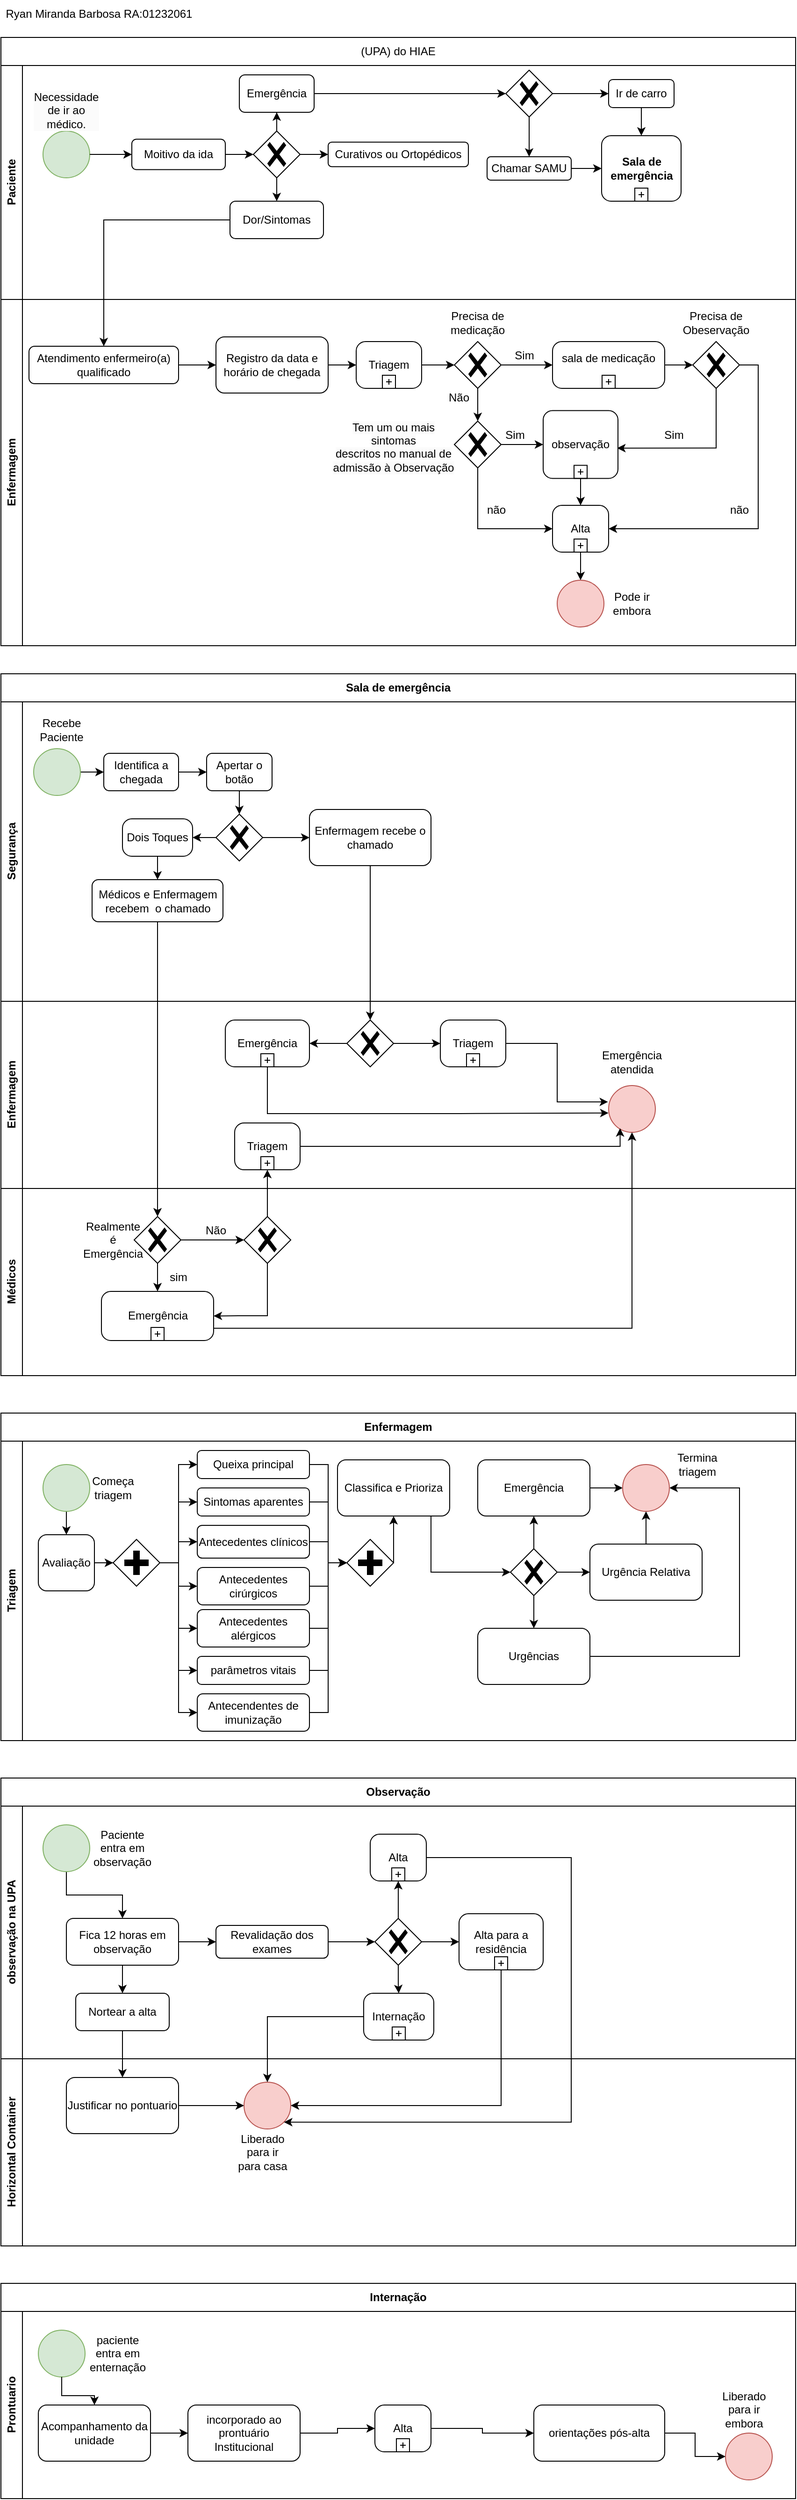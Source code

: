 <mxfile version="24.2.7" type="device">
  <diagram name="Page-1" id="2a216829-ef6e-dabb-86c1-c78162f3ba2b">
    <mxGraphModel dx="768" dy="386" grid="1" gridSize="10" guides="1" tooltips="1" connect="1" arrows="1" fold="1" page="1" pageScale="1" pageWidth="850" pageHeight="1100" background="none" math="0" shadow="0">
      <root>
        <mxCell id="0" />
        <mxCell id="1" parent="0" />
        <mxCell id="mFydrjpnRVTKAJveF6Fc-1" value="Paciente" style="swimlane;horizontal=0;whiteSpace=wrap;html=1;" parent="1" vertex="1">
          <mxGeometry y="70" width="850" height="250" as="geometry" />
        </mxCell>
        <mxCell id="7a84cebc1def654-1" value="" style="shape=mxgraph.bpmn.shape;html=1;verticalLabelPosition=bottom;labelBackgroundColor=#ffffff;verticalAlign=top;perimeter=ellipsePerimeter;outline=standard;symbol=general;fillColor=#d5e8d4;strokeColor=#82b366;" parent="mFydrjpnRVTKAJveF6Fc-1" vertex="1">
          <mxGeometry x="45" y="70" width="50" height="50" as="geometry" />
        </mxCell>
        <mxCell id="mFydrjpnRVTKAJveF6Fc-3" value="&lt;font style=&quot;vertical-align: inherit;&quot;&gt;&lt;font style=&quot;vertical-align: inherit;&quot;&gt;&lt;font style=&quot;vertical-align: inherit;&quot;&gt;&lt;font style=&quot;vertical-align: inherit;&quot;&gt;&lt;font style=&quot;vertical-align: inherit;&quot;&gt;&lt;font style=&quot;vertical-align: inherit;&quot;&gt;&lt;font style=&quot;vertical-align: inherit;&quot;&gt;&lt;font style=&quot;vertical-align: inherit;&quot;&gt;&lt;font style=&quot;vertical-align: inherit;&quot;&gt;&lt;font style=&quot;vertical-align: inherit;&quot;&gt;&lt;font style=&quot;vertical-align: inherit;&quot;&gt;&lt;font style=&quot;vertical-align: inherit;&quot;&gt;&lt;font style=&quot;vertical-align: inherit;&quot;&gt;&lt;font style=&quot;vertical-align: inherit;&quot;&gt;&lt;font style=&quot;vertical-align: inherit;&quot;&gt;&lt;font style=&quot;vertical-align: inherit;&quot;&gt;&lt;font style=&quot;vertical-align: inherit;&quot;&gt;&lt;font style=&quot;vertical-align: inherit;&quot;&gt;Dor/Sintomas&lt;/font&gt;&lt;/font&gt;&lt;/font&gt;&lt;/font&gt;&lt;/font&gt;&lt;/font&gt;&lt;/font&gt;&lt;/font&gt;&lt;/font&gt;&lt;/font&gt;&lt;/font&gt;&lt;/font&gt;&lt;/font&gt;&lt;/font&gt;&lt;/font&gt;&lt;/font&gt;&lt;/font&gt;&lt;/font&gt;" style="shape=ext;rounded=1;html=1;whiteSpace=wrap;" parent="mFydrjpnRVTKAJveF6Fc-1" vertex="1">
          <mxGeometry x="245" y="145" width="100" height="40" as="geometry" />
        </mxCell>
        <mxCell id="mFydrjpnRVTKAJveF6Fc-4" value="&lt;font style=&quot;vertical-align: inherit;&quot;&gt;&lt;font style=&quot;vertical-align: inherit;&quot;&gt;&lt;font style=&quot;vertical-align: inherit;&quot;&gt;&lt;font style=&quot;vertical-align: inherit;&quot;&gt;Curativos ou Ortopédicos&lt;/font&gt;&lt;/font&gt;&lt;/font&gt;&lt;/font&gt;" style="shape=ext;rounded=1;html=1;whiteSpace=wrap;" parent="mFydrjpnRVTKAJveF6Fc-1" vertex="1">
          <mxGeometry x="350" y="81.88" width="150" height="26.25" as="geometry" />
        </mxCell>
        <mxCell id="mFydrjpnRVTKAJveF6Fc-5" value="&lt;font style=&quot;vertical-align: inherit;&quot;&gt;&lt;font style=&quot;vertical-align: inherit;&quot;&gt;&lt;font style=&quot;vertical-align: inherit;&quot;&gt;&lt;font style=&quot;vertical-align: inherit;&quot;&gt;Emergência&lt;/font&gt;&lt;/font&gt;&lt;/font&gt;&lt;/font&gt;" style="shape=ext;rounded=1;html=1;whiteSpace=wrap;" parent="mFydrjpnRVTKAJveF6Fc-1" vertex="1">
          <mxGeometry x="255" y="10" width="80" height="40" as="geometry" />
        </mxCell>
        <mxCell id="mFydrjpnRVTKAJveF6Fc-171" style="edgeStyle=orthogonalEdgeStyle;rounded=0;orthogonalLoop=1;jettySize=auto;html=1;entryX=0.5;entryY=1;entryDx=0;entryDy=0;" parent="mFydrjpnRVTKAJveF6Fc-1" source="mFydrjpnRVTKAJveF6Fc-7" target="mFydrjpnRVTKAJveF6Fc-5" edge="1">
          <mxGeometry relative="1" as="geometry" />
        </mxCell>
        <mxCell id="mFydrjpnRVTKAJveF6Fc-174" style="edgeStyle=orthogonalEdgeStyle;rounded=0;orthogonalLoop=1;jettySize=auto;html=1;entryX=0;entryY=0.5;entryDx=0;entryDy=0;" parent="mFydrjpnRVTKAJveF6Fc-1" source="mFydrjpnRVTKAJveF6Fc-7" target="mFydrjpnRVTKAJveF6Fc-4" edge="1">
          <mxGeometry relative="1" as="geometry" />
        </mxCell>
        <mxCell id="mFydrjpnRVTKAJveF6Fc-175" style="edgeStyle=orthogonalEdgeStyle;rounded=0;orthogonalLoop=1;jettySize=auto;html=1;entryX=0.5;entryY=0;entryDx=0;entryDy=0;" parent="mFydrjpnRVTKAJveF6Fc-1" source="mFydrjpnRVTKAJveF6Fc-7" target="mFydrjpnRVTKAJveF6Fc-3" edge="1">
          <mxGeometry relative="1" as="geometry" />
        </mxCell>
        <mxCell id="mFydrjpnRVTKAJveF6Fc-7" value="" style="points=[[0.25,0.25,0],[0.5,0,0],[0.75,0.25,0],[1,0.5,0],[0.75,0.75,0],[0.5,1,0],[0.25,0.75,0],[0,0.5,0]];shape=mxgraph.bpmn.gateway2;html=1;verticalLabelPosition=bottom;labelBackgroundColor=#ffffff;verticalAlign=top;align=center;perimeter=rhombusPerimeter;outlineConnect=0;outline=none;symbol=none;gwType=exclusive;" parent="mFydrjpnRVTKAJveF6Fc-1" vertex="1">
          <mxGeometry x="270" y="70" width="50" height="50" as="geometry" />
        </mxCell>
        <mxCell id="mFydrjpnRVTKAJveF6Fc-157" value="Ir de carro" style="rounded=1;whiteSpace=wrap;html=1;" parent="mFydrjpnRVTKAJveF6Fc-1" vertex="1">
          <mxGeometry x="650" y="15" width="70" height="30" as="geometry" />
        </mxCell>
        <mxCell id="mFydrjpnRVTKAJveF6Fc-156" value="Chamar SAMU" style="rounded=1;whiteSpace=wrap;html=1;" parent="mFydrjpnRVTKAJveF6Fc-1" vertex="1">
          <mxGeometry x="520" y="97.5" width="90" height="25" as="geometry" />
        </mxCell>
        <mxCell id="mFydrjpnRVTKAJveF6Fc-161" value="&lt;span style=&quot;font-weight: 700;&quot;&gt;Sala de emergência&lt;/span&gt;" style="points=[[0.25,0,0],[0.5,0,0],[0.75,0,0],[1,0.25,0],[1,0.5,0],[1,0.75,0],[0.75,1,0],[0.5,1,0],[0.25,1,0],[0,0.75,0],[0,0.5,0],[0,0.25,0]];shape=mxgraph.bpmn.task;whiteSpace=wrap;rectStyle=rounded;size=10;html=1;container=1;expand=0;collapsible=0;taskMarker=abstract;isLoopSub=1;" parent="mFydrjpnRVTKAJveF6Fc-1" vertex="1">
          <mxGeometry x="642.5" y="75" width="85" height="70" as="geometry" />
        </mxCell>
        <mxCell id="mFydrjpnRVTKAJveF6Fc-167" value="&#xa;&lt;div style=&quot;border-color: var(--border-color); color: rgb(0, 0, 0); font-family: Helvetica; font-size: 12px; font-style: normal; font-variant-ligatures: normal; font-variant-caps: normal; font-weight: 400; letter-spacing: normal; orphans: 2; text-align: center; text-indent: 0px; text-transform: none; widows: 2; word-spacing: 0px; -webkit-text-stroke-width: 0px; white-space: normal; background-color: rgb(251, 251, 251); text-decoration-thickness: initial; text-decoration-style: initial; text-decoration-color: initial;&quot;&gt;&lt;span style=&quot;border-color: var(--border-color); background-color: initial;&quot;&gt;&lt;font style=&quot;border-color: var(--border-color); vertical-align: inherit;&quot;&gt;&lt;font style=&quot;border-color: var(--border-color); vertical-align: inherit;&quot;&gt;Necessidade&lt;/font&gt;&lt;/font&gt;&lt;/span&gt;&lt;br style=&quot;border-color: var(--border-color);&quot;&gt;&lt;/div&gt;&lt;div style=&quot;border-color: var(--border-color); color: rgb(0, 0, 0); font-family: Helvetica; font-size: 12px; font-style: normal; font-variant-ligatures: normal; font-variant-caps: normal; font-weight: 400; letter-spacing: normal; orphans: 2; text-align: center; text-indent: 0px; text-transform: none; widows: 2; word-spacing: 0px; -webkit-text-stroke-width: 0px; white-space: normal; background-color: rgb(251, 251, 251); text-decoration-thickness: initial; text-decoration-style: initial; text-decoration-color: initial;&quot;&gt;&lt;font style=&quot;border-color: var(--border-color); vertical-align: inherit;&quot;&gt;&lt;font style=&quot;border-color: var(--border-color); vertical-align: inherit;&quot;&gt;&lt;font style=&quot;border-color: var(--border-color); vertical-align: inherit;&quot;&gt;&lt;font style=&quot;border-color: var(--border-color); vertical-align: inherit;&quot;&gt;&lt;font style=&quot;border-color: var(--border-color); vertical-align: inherit;&quot;&gt;&lt;font style=&quot;border-color: var(--border-color); vertical-align: inherit;&quot;&gt;&lt;font style=&quot;border-color: var(--border-color); vertical-align: inherit;&quot;&gt;&lt;font style=&quot;border-color: var(--border-color); vertical-align: inherit;&quot;&gt;&lt;font style=&quot;border-color: var(--border-color); vertical-align: inherit;&quot;&gt;&lt;font style=&quot;border-color: var(--border-color); vertical-align: inherit;&quot;&gt;&lt;font style=&quot;border-color: var(--border-color); vertical-align: inherit;&quot;&gt;&lt;font style=&quot;border-color: var(--border-color); vertical-align: inherit;&quot;&gt;&lt;font style=&quot;border-color: var(--border-color); vertical-align: inherit;&quot;&gt;&lt;font style=&quot;border-color: var(--border-color); vertical-align: inherit;&quot;&gt;&lt;font style=&quot;border-color: var(--border-color); vertical-align: inherit;&quot;&gt;&lt;font style=&quot;border-color: var(--border-color); vertical-align: inherit;&quot;&gt;de ir ao médico.&lt;/font&gt;&lt;/font&gt;&lt;/font&gt;&lt;/font&gt;&lt;/font&gt;&lt;/font&gt;&lt;/font&gt;&lt;/font&gt;&lt;/font&gt;&lt;/font&gt;&lt;/font&gt;&lt;/font&gt;&lt;/font&gt;&lt;/font&gt;&lt;/font&gt;&lt;/font&gt;&lt;/div&gt;&#xa;&#xa;" style="text;html=1;align=center;verticalAlign=middle;whiteSpace=wrap;rounded=0;" parent="mFydrjpnRVTKAJveF6Fc-1" vertex="1">
          <mxGeometry x="40" y="40" width="60" height="30" as="geometry" />
        </mxCell>
        <mxCell id="mFydrjpnRVTKAJveF6Fc-169" value="Moitivo da ida" style="rounded=1;whiteSpace=wrap;html=1;" parent="mFydrjpnRVTKAJveF6Fc-1" vertex="1">
          <mxGeometry x="140" y="78.75" width="100" height="32.5" as="geometry" />
        </mxCell>
        <mxCell id="mFydrjpnRVTKAJveF6Fc-168" style="edgeStyle=orthogonalEdgeStyle;rounded=0;orthogonalLoop=1;jettySize=auto;html=1;" parent="mFydrjpnRVTKAJveF6Fc-1" source="7a84cebc1def654-1" target="mFydrjpnRVTKAJveF6Fc-169" edge="1">
          <mxGeometry relative="1" as="geometry">
            <mxPoint x="160" y="95.0" as="targetPoint" />
          </mxGeometry>
        </mxCell>
        <mxCell id="mFydrjpnRVTKAJveF6Fc-170" style="edgeStyle=orthogonalEdgeStyle;rounded=0;orthogonalLoop=1;jettySize=auto;html=1;entryX=0;entryY=0.5;entryDx=0;entryDy=0;entryPerimeter=0;" parent="mFydrjpnRVTKAJveF6Fc-1" source="mFydrjpnRVTKAJveF6Fc-169" target="mFydrjpnRVTKAJveF6Fc-7" edge="1">
          <mxGeometry relative="1" as="geometry" />
        </mxCell>
        <mxCell id="mFydrjpnRVTKAJveF6Fc-173" style="edgeStyle=orthogonalEdgeStyle;rounded=0;orthogonalLoop=1;jettySize=auto;html=1;entryX=0.5;entryY=0;entryDx=0;entryDy=0;" parent="mFydrjpnRVTKAJveF6Fc-1" source="mFydrjpnRVTKAJveF6Fc-152" target="mFydrjpnRVTKAJveF6Fc-156" edge="1">
          <mxGeometry relative="1" as="geometry" />
        </mxCell>
        <mxCell id="mFydrjpnRVTKAJveF6Fc-152" value="" style="points=[[0.25,0.25,0],[0.5,0,0],[0.75,0.25,0],[1,0.5,0],[0.75,0.75,0],[0.5,1,0],[0.25,0.75,0],[0,0.5,0]];shape=mxgraph.bpmn.gateway2;html=1;verticalLabelPosition=bottom;labelBackgroundColor=#ffffff;verticalAlign=top;align=center;perimeter=rhombusPerimeter;outlineConnect=0;outline=none;symbol=none;gwType=exclusive;" parent="mFydrjpnRVTKAJveF6Fc-1" vertex="1">
          <mxGeometry x="540" y="5.0" width="50" height="50" as="geometry" />
        </mxCell>
        <mxCell id="mFydrjpnRVTKAJveF6Fc-150" style="edgeStyle=orthogonalEdgeStyle;rounded=0;orthogonalLoop=1;jettySize=auto;html=1;" parent="mFydrjpnRVTKAJveF6Fc-1" source="mFydrjpnRVTKAJveF6Fc-5" target="mFydrjpnRVTKAJveF6Fc-152" edge="1">
          <mxGeometry relative="1" as="geometry">
            <mxPoint x="520" y="115.0" as="targetPoint" />
          </mxGeometry>
        </mxCell>
        <mxCell id="mFydrjpnRVTKAJveF6Fc-159" style="edgeStyle=orthogonalEdgeStyle;rounded=0;orthogonalLoop=1;jettySize=auto;html=1;entryX=0;entryY=0.5;entryDx=0;entryDy=0;" parent="mFydrjpnRVTKAJveF6Fc-1" source="mFydrjpnRVTKAJveF6Fc-152" target="mFydrjpnRVTKAJveF6Fc-157" edge="1">
          <mxGeometry relative="1" as="geometry" />
        </mxCell>
        <mxCell id="mFydrjpnRVTKAJveF6Fc-178" style="edgeStyle=orthogonalEdgeStyle;rounded=0;orthogonalLoop=1;jettySize=auto;html=1;entryX=0.5;entryY=0;entryDx=0;entryDy=0;entryPerimeter=0;" parent="mFydrjpnRVTKAJveF6Fc-1" source="mFydrjpnRVTKAJveF6Fc-157" target="mFydrjpnRVTKAJveF6Fc-161" edge="1">
          <mxGeometry relative="1" as="geometry" />
        </mxCell>
        <mxCell id="mFydrjpnRVTKAJveF6Fc-179" style="edgeStyle=orthogonalEdgeStyle;rounded=0;orthogonalLoop=1;jettySize=auto;html=1;entryX=0;entryY=0.5;entryDx=0;entryDy=0;entryPerimeter=0;" parent="mFydrjpnRVTKAJveF6Fc-1" source="mFydrjpnRVTKAJveF6Fc-156" target="mFydrjpnRVTKAJveF6Fc-161" edge="1">
          <mxGeometry relative="1" as="geometry" />
        </mxCell>
        <mxCell id="mFydrjpnRVTKAJveF6Fc-12" value="Enfermagem" style="swimlane;horizontal=0;whiteSpace=wrap;html=1;" parent="1" vertex="1">
          <mxGeometry y="320" width="850" height="370" as="geometry" />
        </mxCell>
        <mxCell id="mFydrjpnRVTKAJveF6Fc-41" style="edgeStyle=orthogonalEdgeStyle;rounded=0;orthogonalLoop=1;jettySize=auto;html=1;entryX=0;entryY=0.5;entryDx=0;entryDy=0;" parent="mFydrjpnRVTKAJveF6Fc-12" source="mFydrjpnRVTKAJveF6Fc-21" target="mFydrjpnRVTKAJveF6Fc-39" edge="1">
          <mxGeometry relative="1" as="geometry" />
        </mxCell>
        <mxCell id="mFydrjpnRVTKAJveF6Fc-21" value="Atendimento&amp;nbsp;enfermeiro(a) qualificado" style="rounded=1;whiteSpace=wrap;html=1;" parent="mFydrjpnRVTKAJveF6Fc-12" vertex="1">
          <mxGeometry x="30" y="50" width="160" height="40" as="geometry" />
        </mxCell>
        <mxCell id="mFydrjpnRVTKAJveF6Fc-22" value="Triagem" style="points=[[0.25,0,0],[0.5,0,0],[0.75,0,0],[1,0.25,0],[1,0.5,0],[1,0.75,0],[0.75,1,0],[0.5,1,0],[0.25,1,0],[0,0.75,0],[0,0.5,0],[0,0.25,0]];shape=mxgraph.bpmn.task;whiteSpace=wrap;rectStyle=rounded;size=10;html=1;container=1;expand=0;collapsible=0;taskMarker=abstract;isLoopSub=1;" parent="mFydrjpnRVTKAJveF6Fc-12" vertex="1">
          <mxGeometry x="380" y="45" width="70" height="50" as="geometry" />
        </mxCell>
        <mxCell id="mFydrjpnRVTKAJveF6Fc-39" value="Registro da data e horário de chegada" style="rounded=1;whiteSpace=wrap;html=1;" parent="mFydrjpnRVTKAJveF6Fc-12" vertex="1">
          <mxGeometry x="230" y="40" width="120" height="60" as="geometry" />
        </mxCell>
        <mxCell id="mFydrjpnRVTKAJveF6Fc-42" style="edgeStyle=orthogonalEdgeStyle;rounded=0;orthogonalLoop=1;jettySize=auto;html=1;exitX=1;exitY=0.5;exitDx=0;exitDy=0;entryX=0;entryY=0.5;entryDx=0;entryDy=0;entryPerimeter=0;" parent="mFydrjpnRVTKAJveF6Fc-12" source="mFydrjpnRVTKAJveF6Fc-39" target="mFydrjpnRVTKAJveF6Fc-22" edge="1">
          <mxGeometry relative="1" as="geometry" />
        </mxCell>
        <mxCell id="mFydrjpnRVTKAJveF6Fc-257" value="observação" style="points=[[0.25,0,0],[0.5,0,0],[0.75,0,0],[1,0.25,0],[1,0.5,0],[1,0.75,0],[0.75,1,0],[0.5,1,0],[0.25,1,0],[0,0.75,0],[0,0.5,0],[0,0.25,0]];shape=mxgraph.bpmn.task;whiteSpace=wrap;rectStyle=rounded;size=10;html=1;container=1;expand=0;collapsible=0;taskMarker=abstract;isLoopSub=1;" parent="mFydrjpnRVTKAJveF6Fc-12" vertex="1">
          <mxGeometry x="580" y="118.75" width="80" height="72.5" as="geometry" />
        </mxCell>
        <mxCell id="mFydrjpnRVTKAJveF6Fc-261" value="&#xa;sala de medicação&#xa;&#xa;" style="points=[[0.25,0,0],[0.5,0,0],[0.75,0,0],[1,0.25,0],[1,0.5,0],[1,0.75,0],[0.75,1,0],[0.5,1,0],[0.25,1,0],[0,0.75,0],[0,0.5,0],[0,0.25,0]];shape=mxgraph.bpmn.task;whiteSpace=wrap;rectStyle=rounded;size=10;html=1;container=1;expand=0;collapsible=0;taskMarker=abstract;isLoopSub=1;" parent="mFydrjpnRVTKAJveF6Fc-12" vertex="1">
          <mxGeometry x="590" y="45" width="120" height="50" as="geometry" />
        </mxCell>
        <mxCell id="mFydrjpnRVTKAJveF6Fc-264" value="Precisa de medicação" style="text;html=1;align=center;verticalAlign=middle;whiteSpace=wrap;rounded=0;" parent="mFydrjpnRVTKAJveF6Fc-12" vertex="1">
          <mxGeometry x="480" y="10" width="60" height="30" as="geometry" />
        </mxCell>
        <mxCell id="mFydrjpnRVTKAJveF6Fc-265" value="Sim" style="text;html=1;align=center;verticalAlign=middle;whiteSpace=wrap;rounded=0;" parent="mFydrjpnRVTKAJveF6Fc-12" vertex="1">
          <mxGeometry x="530" y="45" width="60" height="30" as="geometry" />
        </mxCell>
        <mxCell id="mFydrjpnRVTKAJveF6Fc-268" value="Não" style="text;html=1;align=center;verticalAlign=middle;whiteSpace=wrap;rounded=0;" parent="mFydrjpnRVTKAJveF6Fc-12" vertex="1">
          <mxGeometry x="460" y="90" width="60" height="30" as="geometry" />
        </mxCell>
        <mxCell id="mFydrjpnRVTKAJveF6Fc-273" style="edgeStyle=orthogonalEdgeStyle;rounded=0;orthogonalLoop=1;jettySize=auto;html=1;entryX=0;entryY=0.5;entryDx=0;entryDy=0;entryPerimeter=0;" parent="mFydrjpnRVTKAJveF6Fc-12" source="mFydrjpnRVTKAJveF6Fc-270" target="mFydrjpnRVTKAJveF6Fc-257" edge="1">
          <mxGeometry relative="1" as="geometry">
            <mxPoint x="620" y="155" as="targetPoint" />
          </mxGeometry>
        </mxCell>
        <mxCell id="mFydrjpnRVTKAJveF6Fc-270" value="" style="points=[[0.25,0.25,0],[0.5,0,0],[0.75,0.25,0],[1,0.5,0],[0.75,0.75,0],[0.5,1,0],[0.25,0.75,0],[0,0.5,0]];shape=mxgraph.bpmn.gateway2;html=1;verticalLabelPosition=bottom;labelBackgroundColor=#ffffff;verticalAlign=top;align=center;perimeter=rhombusPerimeter;outlineConnect=0;outline=none;symbol=none;gwType=exclusive;" parent="mFydrjpnRVTKAJveF6Fc-12" vertex="1">
          <mxGeometry x="485" y="130" width="50" height="50" as="geometry" />
        </mxCell>
        <mxCell id="mFydrjpnRVTKAJveF6Fc-272" value="&#xa;&lt;span style=&quot;color: rgb(0, 0, 0); font-family: Helvetica; font-size: 12px; font-style: normal; font-variant-ligatures: normal; font-variant-caps: normal; font-weight: 400; letter-spacing: normal; orphans: 2; text-align: center; text-indent: 0px; text-transform: none; widows: 2; word-spacing: 0px; -webkit-text-stroke-width: 0px; white-space: normal; background-color: rgb(251, 251, 251); text-decoration-thickness: initial; text-decoration-style: initial; text-decoration-color: initial; display: inline !important; float: none;&quot;&gt;Tem um ou mais sintomas&lt;/span&gt;&lt;br style=&quot;border-color: var(--border-color); color: rgb(0, 0, 0); font-family: Helvetica; font-size: 12px; font-style: normal; font-variant-ligatures: normal; font-variant-caps: normal; font-weight: 400; letter-spacing: normal; orphans: 2; text-align: center; text-indent: 0px; text-transform: none; widows: 2; word-spacing: 0px; -webkit-text-stroke-width: 0px; white-space: normal; background-color: rgb(251, 251, 251); text-decoration-thickness: initial; text-decoration-style: initial; text-decoration-color: initial;&quot;&gt;&lt;span style=&quot;color: rgb(0, 0, 0); font-family: Helvetica; font-size: 12px; font-style: normal; font-variant-ligatures: normal; font-variant-caps: normal; font-weight: 400; letter-spacing: normal; orphans: 2; text-align: center; text-indent: 0px; text-transform: none; widows: 2; word-spacing: 0px; -webkit-text-stroke-width: 0px; white-space: normal; background-color: rgb(251, 251, 251); text-decoration-thickness: initial; text-decoration-style: initial; text-decoration-color: initial; display: inline !important; float: none;&quot;&gt;descritos no manual de admissão à Observação&lt;/span&gt;&#xa;&#xa;" style="text;html=1;align=center;verticalAlign=middle;whiteSpace=wrap;rounded=0;" parent="mFydrjpnRVTKAJveF6Fc-12" vertex="1">
          <mxGeometry x="350" y="150" width="140" height="30" as="geometry" />
        </mxCell>
        <mxCell id="mFydrjpnRVTKAJveF6Fc-274" value="Sim" style="text;html=1;align=center;verticalAlign=middle;whiteSpace=wrap;rounded=0;" parent="mFydrjpnRVTKAJveF6Fc-12" vertex="1">
          <mxGeometry x="520" y="130" width="60" height="30" as="geometry" />
        </mxCell>
        <mxCell id="mFydrjpnRVTKAJveF6Fc-279" value="" style="points=[[0.25,0.25,0],[0.5,0,0],[0.75,0.25,0],[1,0.5,0],[0.75,0.75,0],[0.5,1,0],[0.25,0.75,0],[0,0.5,0]];shape=mxgraph.bpmn.gateway2;html=1;verticalLabelPosition=bottom;labelBackgroundColor=#ffffff;verticalAlign=top;align=center;perimeter=rhombusPerimeter;outlineConnect=0;outline=none;symbol=none;gwType=exclusive;" parent="mFydrjpnRVTKAJveF6Fc-12" vertex="1">
          <mxGeometry x="740" y="45" width="50" height="50" as="geometry" />
        </mxCell>
        <mxCell id="mFydrjpnRVTKAJveF6Fc-280" style="edgeStyle=orthogonalEdgeStyle;rounded=0;orthogonalLoop=1;jettySize=auto;html=1;entryX=0;entryY=0.5;entryDx=0;entryDy=0;entryPerimeter=0;" parent="mFydrjpnRVTKAJveF6Fc-12" source="mFydrjpnRVTKAJveF6Fc-261" target="mFydrjpnRVTKAJveF6Fc-279" edge="1">
          <mxGeometry relative="1" as="geometry" />
        </mxCell>
        <mxCell id="mFydrjpnRVTKAJveF6Fc-281" style="edgeStyle=orthogonalEdgeStyle;rounded=0;orthogonalLoop=1;jettySize=auto;html=1;entryX=0.989;entryY=0.553;entryDx=0;entryDy=0;entryPerimeter=0;" parent="mFydrjpnRVTKAJveF6Fc-12" source="mFydrjpnRVTKAJveF6Fc-279" target="mFydrjpnRVTKAJveF6Fc-257" edge="1">
          <mxGeometry relative="1" as="geometry">
            <Array as="points">
              <mxPoint x="765" y="159" />
            </Array>
          </mxGeometry>
        </mxCell>
        <mxCell id="mFydrjpnRVTKAJveF6Fc-282" value="Precisa de Obeservação" style="text;html=1;align=center;verticalAlign=middle;whiteSpace=wrap;rounded=0;" parent="mFydrjpnRVTKAJveF6Fc-12" vertex="1">
          <mxGeometry x="735" y="10" width="60" height="30" as="geometry" />
        </mxCell>
        <mxCell id="mFydrjpnRVTKAJveF6Fc-283" value="Sim" style="text;html=1;align=center;verticalAlign=middle;whiteSpace=wrap;rounded=0;" parent="mFydrjpnRVTKAJveF6Fc-12" vertex="1">
          <mxGeometry x="690" y="130" width="60" height="30" as="geometry" />
        </mxCell>
        <mxCell id="mFydrjpnRVTKAJveF6Fc-321" style="edgeStyle=orthogonalEdgeStyle;rounded=0;orthogonalLoop=1;jettySize=auto;html=1;entryX=0.5;entryY=0;entryDx=0;entryDy=0;" parent="mFydrjpnRVTKAJveF6Fc-12" source="mFydrjpnRVTKAJveF6Fc-289" target="mFydrjpnRVTKAJveF6Fc-320" edge="1">
          <mxGeometry relative="1" as="geometry" />
        </mxCell>
        <mxCell id="mFydrjpnRVTKAJveF6Fc-289" value="Alta" style="points=[[0.25,0,0],[0.5,0,0],[0.75,0,0],[1,0.25,0],[1,0.5,0],[1,0.75,0],[0.75,1,0],[0.5,1,0],[0.25,1,0],[0,0.75,0],[0,0.5,0],[0,0.25,0]];shape=mxgraph.bpmn.task;whiteSpace=wrap;rectStyle=rounded;size=10;html=1;container=1;expand=0;collapsible=0;taskMarker=abstract;isLoopSub=1;" parent="mFydrjpnRVTKAJveF6Fc-12" vertex="1">
          <mxGeometry x="590" y="220" width="60" height="50" as="geometry" />
        </mxCell>
        <mxCell id="mFydrjpnRVTKAJveF6Fc-284" style="edgeStyle=orthogonalEdgeStyle;rounded=0;orthogonalLoop=1;jettySize=auto;html=1;entryX=0;entryY=0.5;entryDx=0;entryDy=0;entryPerimeter=0;" parent="mFydrjpnRVTKAJveF6Fc-12" source="mFydrjpnRVTKAJveF6Fc-270" target="mFydrjpnRVTKAJveF6Fc-289" edge="1">
          <mxGeometry relative="1" as="geometry">
            <mxPoint x="510" y="240" as="targetPoint" />
            <Array as="points">
              <mxPoint x="510" y="245" />
            </Array>
          </mxGeometry>
        </mxCell>
        <mxCell id="mFydrjpnRVTKAJveF6Fc-290" style="edgeStyle=orthogonalEdgeStyle;rounded=0;orthogonalLoop=1;jettySize=auto;html=1;entryX=1;entryY=0.5;entryDx=0;entryDy=0;entryPerimeter=0;" parent="mFydrjpnRVTKAJveF6Fc-12" source="mFydrjpnRVTKAJveF6Fc-279" target="mFydrjpnRVTKAJveF6Fc-289" edge="1">
          <mxGeometry relative="1" as="geometry">
            <Array as="points">
              <mxPoint x="810" y="70" />
              <mxPoint x="810" y="245" />
            </Array>
          </mxGeometry>
        </mxCell>
        <mxCell id="mFydrjpnRVTKAJveF6Fc-291" value="não" style="text;html=1;align=center;verticalAlign=middle;whiteSpace=wrap;rounded=0;" parent="mFydrjpnRVTKAJveF6Fc-12" vertex="1">
          <mxGeometry x="500" y="210" width="60" height="30" as="geometry" />
        </mxCell>
        <mxCell id="mFydrjpnRVTKAJveF6Fc-316" value="não" style="text;html=1;align=center;verticalAlign=middle;whiteSpace=wrap;rounded=0;" parent="mFydrjpnRVTKAJveF6Fc-12" vertex="1">
          <mxGeometry x="760" y="210" width="60" height="30" as="geometry" />
        </mxCell>
        <mxCell id="mFydrjpnRVTKAJveF6Fc-317" style="edgeStyle=orthogonalEdgeStyle;rounded=0;orthogonalLoop=1;jettySize=auto;html=1;entryX=0.5;entryY=0;entryDx=0;entryDy=0;entryPerimeter=0;" parent="mFydrjpnRVTKAJveF6Fc-12" source="mFydrjpnRVTKAJveF6Fc-257" target="mFydrjpnRVTKAJveF6Fc-289" edge="1">
          <mxGeometry relative="1" as="geometry" />
        </mxCell>
        <mxCell id="mFydrjpnRVTKAJveF6Fc-320" value="" style="shape=mxgraph.bpmn.shape;html=1;verticalLabelPosition=bottom;labelBackgroundColor=#ffffff;verticalAlign=top;perimeter=ellipsePerimeter;outline=standard;symbol=general;fillColor=#f8cecc;strokeColor=#b85450;" parent="mFydrjpnRVTKAJveF6Fc-12" vertex="1">
          <mxGeometry x="595" y="300" width="50" height="50" as="geometry" />
        </mxCell>
        <mxCell id="mFydrjpnRVTKAJveF6Fc-322" value="Pode ir embora" style="text;html=1;align=center;verticalAlign=middle;whiteSpace=wrap;rounded=0;" parent="mFydrjpnRVTKAJveF6Fc-12" vertex="1">
          <mxGeometry x="645" y="310" width="60" height="30" as="geometry" />
        </mxCell>
        <mxCell id="mFydrjpnRVTKAJveF6Fc-15" value="Ryan Miranda Barbosa RA:01232061" style="text;html=1;align=center;verticalAlign=middle;whiteSpace=wrap;rounded=0;" parent="1" vertex="1">
          <mxGeometry width="210" height="30" as="geometry" />
        </mxCell>
        <mxCell id="mFydrjpnRVTKAJveF6Fc-16" value="(UPA) do HIAE" style="rounded=0;whiteSpace=wrap;html=1;" parent="1" vertex="1">
          <mxGeometry y="40" width="850" height="30" as="geometry" />
        </mxCell>
        <mxCell id="mFydrjpnRVTKAJveF6Fc-20" style="edgeStyle=orthogonalEdgeStyle;rounded=0;orthogonalLoop=1;jettySize=auto;html=1;" parent="1" source="mFydrjpnRVTKAJveF6Fc-3" target="mFydrjpnRVTKAJveF6Fc-21" edge="1">
          <mxGeometry relative="1" as="geometry">
            <mxPoint x="90" y="350" as="targetPoint" />
          </mxGeometry>
        </mxCell>
        <mxCell id="mFydrjpnRVTKAJveF6Fc-24" value="Triagem" style="swimlane;horizontal=0;whiteSpace=wrap;html=1;" parent="1" vertex="1">
          <mxGeometry y="1540" width="850" height="320" as="geometry" />
        </mxCell>
        <mxCell id="mFydrjpnRVTKAJveF6Fc-25" value="Avaliação" style="rounded=1;whiteSpace=wrap;html=1;" parent="mFydrjpnRVTKAJveF6Fc-24" vertex="1">
          <mxGeometry x="40" y="100" width="60" height="60" as="geometry" />
        </mxCell>
        <mxCell id="mFydrjpnRVTKAJveF6Fc-47" style="edgeStyle=orthogonalEdgeStyle;rounded=0;orthogonalLoop=1;jettySize=auto;html=1;exitX=1;exitY=0.5;exitDx=0;exitDy=0;exitPerimeter=0;entryX=0;entryY=0.5;entryDx=0;entryDy=0;" parent="mFydrjpnRVTKAJveF6Fc-24" source="mFydrjpnRVTKAJveF6Fc-28" target="mFydrjpnRVTKAJveF6Fc-34" edge="1">
          <mxGeometry relative="1" as="geometry" />
        </mxCell>
        <mxCell id="mFydrjpnRVTKAJveF6Fc-48" style="edgeStyle=orthogonalEdgeStyle;rounded=0;orthogonalLoop=1;jettySize=auto;html=1;entryX=0;entryY=0.5;entryDx=0;entryDy=0;" parent="mFydrjpnRVTKAJveF6Fc-24" source="mFydrjpnRVTKAJveF6Fc-28" target="mFydrjpnRVTKAJveF6Fc-33" edge="1">
          <mxGeometry relative="1" as="geometry" />
        </mxCell>
        <mxCell id="mFydrjpnRVTKAJveF6Fc-49" style="edgeStyle=orthogonalEdgeStyle;rounded=0;orthogonalLoop=1;jettySize=auto;html=1;entryX=0;entryY=0.5;entryDx=0;entryDy=0;" parent="mFydrjpnRVTKAJveF6Fc-24" source="mFydrjpnRVTKAJveF6Fc-28" target="mFydrjpnRVTKAJveF6Fc-35" edge="1">
          <mxGeometry relative="1" as="geometry" />
        </mxCell>
        <mxCell id="mFydrjpnRVTKAJveF6Fc-50" style="edgeStyle=orthogonalEdgeStyle;rounded=0;orthogonalLoop=1;jettySize=auto;html=1;entryX=0;entryY=0.5;entryDx=0;entryDy=0;" parent="mFydrjpnRVTKAJveF6Fc-24" source="mFydrjpnRVTKAJveF6Fc-28" target="mFydrjpnRVTKAJveF6Fc-32" edge="1">
          <mxGeometry relative="1" as="geometry" />
        </mxCell>
        <mxCell id="mFydrjpnRVTKAJveF6Fc-51" style="edgeStyle=orthogonalEdgeStyle;rounded=0;orthogonalLoop=1;jettySize=auto;html=1;entryX=0;entryY=0.5;entryDx=0;entryDy=0;" parent="mFydrjpnRVTKAJveF6Fc-24" source="mFydrjpnRVTKAJveF6Fc-28" target="mFydrjpnRVTKAJveF6Fc-31" edge="1">
          <mxGeometry relative="1" as="geometry">
            <mxPoint x="390" y="60" as="targetPoint" />
          </mxGeometry>
        </mxCell>
        <mxCell id="mFydrjpnRVTKAJveF6Fc-52" style="edgeStyle=orthogonalEdgeStyle;rounded=0;orthogonalLoop=1;jettySize=auto;html=1;entryX=0;entryY=0.5;entryDx=0;entryDy=0;" parent="mFydrjpnRVTKAJveF6Fc-24" source="mFydrjpnRVTKAJveF6Fc-28" target="mFydrjpnRVTKAJveF6Fc-37" edge="1">
          <mxGeometry relative="1" as="geometry" />
        </mxCell>
        <mxCell id="mFydrjpnRVTKAJveF6Fc-53" style="edgeStyle=orthogonalEdgeStyle;rounded=0;orthogonalLoop=1;jettySize=auto;html=1;entryX=0;entryY=0.5;entryDx=0;entryDy=0;" parent="mFydrjpnRVTKAJveF6Fc-24" source="mFydrjpnRVTKAJveF6Fc-28" target="mFydrjpnRVTKAJveF6Fc-36" edge="1">
          <mxGeometry relative="1" as="geometry" />
        </mxCell>
        <mxCell id="mFydrjpnRVTKAJveF6Fc-28" value="" style="points=[[0.25,0.25,0],[0.5,0,0],[0.75,0.25,0],[1,0.5,0],[0.75,0.75,0],[0.5,1,0],[0.25,0.75,0],[0,0.5,0]];shape=mxgraph.bpmn.gateway2;html=1;verticalLabelPosition=bottom;labelBackgroundColor=#ffffff;verticalAlign=top;align=center;perimeter=rhombusPerimeter;outlineConnect=0;outline=none;symbol=none;gwType=parallel;" parent="mFydrjpnRVTKAJveF6Fc-24" vertex="1">
          <mxGeometry x="120" y="105" width="50" height="50" as="geometry" />
        </mxCell>
        <mxCell id="mFydrjpnRVTKAJveF6Fc-30" style="edgeStyle=orthogonalEdgeStyle;rounded=0;orthogonalLoop=1;jettySize=auto;html=1;entryX=0;entryY=0.5;entryDx=0;entryDy=0;entryPerimeter=0;" parent="mFydrjpnRVTKAJveF6Fc-24" source="mFydrjpnRVTKAJveF6Fc-25" target="mFydrjpnRVTKAJveF6Fc-28" edge="1">
          <mxGeometry relative="1" as="geometry" />
        </mxCell>
        <mxCell id="mFydrjpnRVTKAJveF6Fc-31" value="Queixa principal" style="rounded=1;whiteSpace=wrap;html=1;" parent="mFydrjpnRVTKAJveF6Fc-24" vertex="1">
          <mxGeometry x="210" y="10" width="120" height="30" as="geometry" />
        </mxCell>
        <mxCell id="mFydrjpnRVTKAJveF6Fc-32" value="Sintomas aparentes" style="rounded=1;whiteSpace=wrap;html=1;" parent="mFydrjpnRVTKAJveF6Fc-24" vertex="1">
          <mxGeometry x="210" y="50" width="120" height="30" as="geometry" />
        </mxCell>
        <mxCell id="mFydrjpnRVTKAJveF6Fc-33" value="Antecedentes clínicos" style="rounded=1;whiteSpace=wrap;html=1;" parent="mFydrjpnRVTKAJveF6Fc-24" vertex="1">
          <mxGeometry x="210" y="90" width="120" height="35" as="geometry" />
        </mxCell>
        <mxCell id="mFydrjpnRVTKAJveF6Fc-58" style="edgeStyle=orthogonalEdgeStyle;rounded=0;orthogonalLoop=1;jettySize=auto;html=1;entryX=0;entryY=0.5;entryDx=0;entryDy=0;entryPerimeter=0;" parent="mFydrjpnRVTKAJveF6Fc-24" source="mFydrjpnRVTKAJveF6Fc-34" target="mFydrjpnRVTKAJveF6Fc-55" edge="1">
          <mxGeometry relative="1" as="geometry">
            <mxPoint x="480" y="150" as="targetPoint" />
          </mxGeometry>
        </mxCell>
        <mxCell id="mFydrjpnRVTKAJveF6Fc-34" value="Antecedentes cirúrgicos" style="rounded=1;whiteSpace=wrap;html=1;" parent="mFydrjpnRVTKAJveF6Fc-24" vertex="1">
          <mxGeometry x="210" y="135" width="120" height="40" as="geometry" />
        </mxCell>
        <mxCell id="mFydrjpnRVTKAJveF6Fc-35" value="Antecedentes alérgicos" style="rounded=1;whiteSpace=wrap;html=1;" parent="mFydrjpnRVTKAJveF6Fc-24" vertex="1">
          <mxGeometry x="210" y="180" width="120" height="40" as="geometry" />
        </mxCell>
        <mxCell id="mFydrjpnRVTKAJveF6Fc-36" value="Antecendentes de imunização" style="rounded=1;whiteSpace=wrap;html=1;" parent="mFydrjpnRVTKAJveF6Fc-24" vertex="1">
          <mxGeometry x="210" y="270" width="120" height="40" as="geometry" />
        </mxCell>
        <mxCell id="mFydrjpnRVTKAJveF6Fc-37" value="parâmetros vitais" style="rounded=1;whiteSpace=wrap;html=1;" parent="mFydrjpnRVTKAJveF6Fc-24" vertex="1">
          <mxGeometry x="210" y="230" width="120" height="30" as="geometry" />
        </mxCell>
        <mxCell id="mFydrjpnRVTKAJveF6Fc-55" value="" style="points=[[0.25,0.25,0],[0.5,0,0],[0.75,0.25,0],[1,0.5,0],[0.75,0.75,0],[0.5,1,0],[0.25,0.75,0],[0,0.5,0]];shape=mxgraph.bpmn.gateway2;html=1;verticalLabelPosition=bottom;labelBackgroundColor=#ffffff;verticalAlign=top;align=center;perimeter=rhombusPerimeter;outlineConnect=0;outline=none;symbol=none;gwType=parallel;" parent="mFydrjpnRVTKAJveF6Fc-24" vertex="1">
          <mxGeometry x="370" y="105" width="50" height="50" as="geometry" />
        </mxCell>
        <mxCell id="mFydrjpnRVTKAJveF6Fc-54" style="edgeStyle=orthogonalEdgeStyle;rounded=0;orthogonalLoop=1;jettySize=auto;html=1;entryX=0;entryY=0.5;entryDx=0;entryDy=0;entryPerimeter=0;" parent="mFydrjpnRVTKAJveF6Fc-24" source="mFydrjpnRVTKAJveF6Fc-31" target="mFydrjpnRVTKAJveF6Fc-55" edge="1">
          <mxGeometry relative="1" as="geometry">
            <mxPoint x="480" y="150" as="targetPoint" />
          </mxGeometry>
        </mxCell>
        <mxCell id="mFydrjpnRVTKAJveF6Fc-56" style="edgeStyle=orthogonalEdgeStyle;rounded=0;orthogonalLoop=1;jettySize=auto;html=1;entryX=0;entryY=0.5;entryDx=0;entryDy=0;entryPerimeter=0;" parent="mFydrjpnRVTKAJveF6Fc-24" source="mFydrjpnRVTKAJveF6Fc-32" target="mFydrjpnRVTKAJveF6Fc-55" edge="1">
          <mxGeometry relative="1" as="geometry">
            <mxPoint x="480" y="150" as="targetPoint" />
          </mxGeometry>
        </mxCell>
        <mxCell id="mFydrjpnRVTKAJveF6Fc-57" style="edgeStyle=orthogonalEdgeStyle;rounded=0;orthogonalLoop=1;jettySize=auto;html=1;entryX=0;entryY=0.5;entryDx=0;entryDy=0;entryPerimeter=0;" parent="mFydrjpnRVTKAJveF6Fc-24" source="mFydrjpnRVTKAJveF6Fc-33" target="mFydrjpnRVTKAJveF6Fc-55" edge="1">
          <mxGeometry relative="1" as="geometry">
            <mxPoint x="480" y="150" as="targetPoint" />
          </mxGeometry>
        </mxCell>
        <mxCell id="mFydrjpnRVTKAJveF6Fc-59" style="edgeStyle=orthogonalEdgeStyle;rounded=0;orthogonalLoop=1;jettySize=auto;html=1;entryX=0;entryY=0.5;entryDx=0;entryDy=0;entryPerimeter=0;" parent="mFydrjpnRVTKAJveF6Fc-24" source="mFydrjpnRVTKAJveF6Fc-35" target="mFydrjpnRVTKAJveF6Fc-55" edge="1">
          <mxGeometry relative="1" as="geometry">
            <mxPoint x="480" y="150" as="targetPoint" />
          </mxGeometry>
        </mxCell>
        <mxCell id="mFydrjpnRVTKAJveF6Fc-60" style="edgeStyle=orthogonalEdgeStyle;rounded=0;orthogonalLoop=1;jettySize=auto;html=1;entryX=0;entryY=0.5;entryDx=0;entryDy=0;entryPerimeter=0;" parent="mFydrjpnRVTKAJveF6Fc-24" source="mFydrjpnRVTKAJveF6Fc-37" target="mFydrjpnRVTKAJveF6Fc-55" edge="1">
          <mxGeometry relative="1" as="geometry">
            <mxPoint x="480" y="150" as="targetPoint" />
          </mxGeometry>
        </mxCell>
        <mxCell id="mFydrjpnRVTKAJveF6Fc-61" style="edgeStyle=orthogonalEdgeStyle;rounded=0;orthogonalLoop=1;jettySize=auto;html=1;exitX=1;exitY=0.5;exitDx=0;exitDy=0;entryX=0;entryY=0.5;entryDx=0;entryDy=0;entryPerimeter=0;" parent="mFydrjpnRVTKAJveF6Fc-24" source="mFydrjpnRVTKAJveF6Fc-36" target="mFydrjpnRVTKAJveF6Fc-55" edge="1">
          <mxGeometry relative="1" as="geometry">
            <mxPoint x="480" y="150" as="targetPoint" />
          </mxGeometry>
        </mxCell>
        <mxCell id="mFydrjpnRVTKAJveF6Fc-63" value="Classifica e Prioriza" style="rounded=1;whiteSpace=wrap;html=1;" parent="mFydrjpnRVTKAJveF6Fc-24" vertex="1">
          <mxGeometry x="360" y="20" width="120" height="60" as="geometry" />
        </mxCell>
        <mxCell id="mFydrjpnRVTKAJveF6Fc-62" style="edgeStyle=orthogonalEdgeStyle;rounded=0;orthogonalLoop=1;jettySize=auto;html=1;" parent="mFydrjpnRVTKAJveF6Fc-24" source="mFydrjpnRVTKAJveF6Fc-55" target="mFydrjpnRVTKAJveF6Fc-63" edge="1">
          <mxGeometry relative="1" as="geometry">
            <mxPoint x="520" y="170" as="targetPoint" />
            <Array as="points">
              <mxPoint x="420" y="85" />
            </Array>
          </mxGeometry>
        </mxCell>
        <mxCell id="mFydrjpnRVTKAJveF6Fc-66" style="edgeStyle=orthogonalEdgeStyle;rounded=0;orthogonalLoop=1;jettySize=auto;html=1;entryX=0.5;entryY=0;entryDx=0;entryDy=0;" parent="mFydrjpnRVTKAJveF6Fc-24" source="mFydrjpnRVTKAJveF6Fc-65" target="mFydrjpnRVTKAJveF6Fc-25" edge="1">
          <mxGeometry relative="1" as="geometry" />
        </mxCell>
        <mxCell id="mFydrjpnRVTKAJveF6Fc-65" value="" style="shape=mxgraph.bpmn.shape;html=1;verticalLabelPosition=bottom;labelBackgroundColor=#ffffff;verticalAlign=top;perimeter=ellipsePerimeter;outline=standard;symbol=general;fillColor=#d5e8d4;strokeColor=#82b366;" parent="mFydrjpnRVTKAJveF6Fc-24" vertex="1">
          <mxGeometry x="45" y="25" width="50" height="50" as="geometry" />
        </mxCell>
        <mxCell id="mFydrjpnRVTKAJveF6Fc-117" style="edgeStyle=orthogonalEdgeStyle;rounded=0;orthogonalLoop=1;jettySize=auto;html=1;entryX=0;entryY=0.5;entryDx=0;entryDy=0;entryPerimeter=0;" parent="mFydrjpnRVTKAJveF6Fc-24" source="mFydrjpnRVTKAJveF6Fc-63" target="mFydrjpnRVTKAJveF6Fc-116" edge="1">
          <mxGeometry relative="1" as="geometry">
            <Array as="points">
              <mxPoint x="460" y="140" />
            </Array>
          </mxGeometry>
        </mxCell>
        <mxCell id="mFydrjpnRVTKAJveF6Fc-116" value="" style="points=[[0.25,0.25,0],[0.5,0,0],[0.75,0.25,0],[1,0.5,0],[0.75,0.75,0],[0.5,1,0],[0.25,0.75,0],[0,0.5,0]];shape=mxgraph.bpmn.gateway2;html=1;verticalLabelPosition=bottom;labelBackgroundColor=#ffffff;verticalAlign=top;align=center;perimeter=rhombusPerimeter;outlineConnect=0;outline=none;symbol=none;gwType=exclusive;" parent="mFydrjpnRVTKAJveF6Fc-24" vertex="1">
          <mxGeometry x="545" y="115" width="50" height="50" as="geometry" />
        </mxCell>
        <mxCell id="mFydrjpnRVTKAJveF6Fc-148" style="edgeStyle=orthogonalEdgeStyle;rounded=0;orthogonalLoop=1;jettySize=auto;html=1;entryX=1;entryY=0.5;entryDx=0;entryDy=0;" parent="mFydrjpnRVTKAJveF6Fc-24" source="mFydrjpnRVTKAJveF6Fc-119" target="mFydrjpnRVTKAJveF6Fc-145" edge="1">
          <mxGeometry relative="1" as="geometry">
            <mxPoint x="790" y="60" as="targetPoint" />
            <Array as="points">
              <mxPoint x="790" y="230" />
              <mxPoint x="790" y="50" />
            </Array>
          </mxGeometry>
        </mxCell>
        <mxCell id="mFydrjpnRVTKAJveF6Fc-119" value="Urgências" style="rounded=1;whiteSpace=wrap;html=1;" parent="mFydrjpnRVTKAJveF6Fc-24" vertex="1">
          <mxGeometry x="510" y="200" width="120" height="60" as="geometry" />
        </mxCell>
        <mxCell id="mFydrjpnRVTKAJveF6Fc-118" style="edgeStyle=orthogonalEdgeStyle;rounded=0;orthogonalLoop=1;jettySize=auto;html=1;" parent="mFydrjpnRVTKAJveF6Fc-24" source="mFydrjpnRVTKAJveF6Fc-116" target="mFydrjpnRVTKAJveF6Fc-119" edge="1">
          <mxGeometry relative="1" as="geometry">
            <mxPoint x="570" y="200" as="targetPoint" />
          </mxGeometry>
        </mxCell>
        <mxCell id="mFydrjpnRVTKAJveF6Fc-147" style="edgeStyle=orthogonalEdgeStyle;rounded=0;orthogonalLoop=1;jettySize=auto;html=1;exitX=1;exitY=0.5;exitDx=0;exitDy=0;entryX=0;entryY=0.5;entryDx=0;entryDy=0;" parent="mFydrjpnRVTKAJveF6Fc-24" source="mFydrjpnRVTKAJveF6Fc-121" target="mFydrjpnRVTKAJveF6Fc-145" edge="1">
          <mxGeometry relative="1" as="geometry" />
        </mxCell>
        <mxCell id="mFydrjpnRVTKAJveF6Fc-121" value="Emergência" style="rounded=1;whiteSpace=wrap;html=1;" parent="mFydrjpnRVTKAJveF6Fc-24" vertex="1">
          <mxGeometry x="510" y="20" width="120" height="60" as="geometry" />
        </mxCell>
        <mxCell id="mFydrjpnRVTKAJveF6Fc-120" style="edgeStyle=orthogonalEdgeStyle;rounded=0;orthogonalLoop=1;jettySize=auto;html=1;" parent="mFydrjpnRVTKAJveF6Fc-24" source="mFydrjpnRVTKAJveF6Fc-116" target="mFydrjpnRVTKAJveF6Fc-121" edge="1">
          <mxGeometry relative="1" as="geometry">
            <mxPoint x="570" y="50" as="targetPoint" />
          </mxGeometry>
        </mxCell>
        <mxCell id="mFydrjpnRVTKAJveF6Fc-146" style="edgeStyle=orthogonalEdgeStyle;rounded=0;orthogonalLoop=1;jettySize=auto;html=1;entryX=0.5;entryY=1;entryDx=0;entryDy=0;" parent="mFydrjpnRVTKAJveF6Fc-24" source="mFydrjpnRVTKAJveF6Fc-123" target="mFydrjpnRVTKAJveF6Fc-145" edge="1">
          <mxGeometry relative="1" as="geometry" />
        </mxCell>
        <mxCell id="mFydrjpnRVTKAJveF6Fc-123" value="Urgência Relativa" style="rounded=1;whiteSpace=wrap;html=1;" parent="mFydrjpnRVTKAJveF6Fc-24" vertex="1">
          <mxGeometry x="630" y="110" width="120" height="60" as="geometry" />
        </mxCell>
        <mxCell id="mFydrjpnRVTKAJveF6Fc-122" style="edgeStyle=orthogonalEdgeStyle;rounded=0;orthogonalLoop=1;jettySize=auto;html=1;" parent="mFydrjpnRVTKAJveF6Fc-24" source="mFydrjpnRVTKAJveF6Fc-116" target="mFydrjpnRVTKAJveF6Fc-123" edge="1">
          <mxGeometry relative="1" as="geometry">
            <mxPoint x="655" y="140" as="targetPoint" />
          </mxGeometry>
        </mxCell>
        <mxCell id="mFydrjpnRVTKAJveF6Fc-145" value="" style="shape=mxgraph.bpmn.shape;html=1;verticalLabelPosition=bottom;labelBackgroundColor=#ffffff;verticalAlign=top;perimeter=ellipsePerimeter;outline=standard;symbol=general;fillColor=#f8cecc;strokeColor=#b85450;" parent="mFydrjpnRVTKAJveF6Fc-24" vertex="1">
          <mxGeometry x="665" y="25" width="50" height="50" as="geometry" />
        </mxCell>
        <mxCell id="mFydrjpnRVTKAJveF6Fc-250" value="Começa triagem" style="text;html=1;align=center;verticalAlign=middle;whiteSpace=wrap;rounded=0;" parent="mFydrjpnRVTKAJveF6Fc-24" vertex="1">
          <mxGeometry x="90" y="35" width="60" height="30" as="geometry" />
        </mxCell>
        <mxCell id="mFydrjpnRVTKAJveF6Fc-251" value="Termina triagem" style="text;html=1;align=center;verticalAlign=middle;whiteSpace=wrap;rounded=0;" parent="mFydrjpnRVTKAJveF6Fc-24" vertex="1">
          <mxGeometry x="715" y="10" width="60" height="30" as="geometry" />
        </mxCell>
        <mxCell id="mFydrjpnRVTKAJveF6Fc-70" value="Segurança" style="swimlane;horizontal=0;whiteSpace=wrap;html=1;" parent="1" vertex="1">
          <mxGeometry y="750" width="850" height="320" as="geometry" />
        </mxCell>
        <mxCell id="mFydrjpnRVTKAJveF6Fc-72" value="Apertar o botão" style="rounded=1;whiteSpace=wrap;html=1;" parent="mFydrjpnRVTKAJveF6Fc-70" vertex="1">
          <mxGeometry x="220" y="55" width="70" height="40" as="geometry" />
        </mxCell>
        <mxCell id="mFydrjpnRVTKAJveF6Fc-184" style="edgeStyle=orthogonalEdgeStyle;rounded=0;orthogonalLoop=1;jettySize=auto;html=1;exitX=1;exitY=0.5;exitDx=0;exitDy=0;entryX=0;entryY=0.5;entryDx=0;entryDy=0;" parent="mFydrjpnRVTKAJveF6Fc-70" source="mFydrjpnRVTKAJveF6Fc-73" target="mFydrjpnRVTKAJveF6Fc-72" edge="1">
          <mxGeometry relative="1" as="geometry" />
        </mxCell>
        <mxCell id="mFydrjpnRVTKAJveF6Fc-73" value="Identifica a chegada" style="rounded=1;whiteSpace=wrap;html=1;" parent="mFydrjpnRVTKAJveF6Fc-70" vertex="1">
          <mxGeometry x="110" y="55" width="80" height="40" as="geometry" />
        </mxCell>
        <mxCell id="mFydrjpnRVTKAJveF6Fc-187" style="edgeStyle=orthogonalEdgeStyle;rounded=0;orthogonalLoop=1;jettySize=auto;html=1;entryX=0.5;entryY=0;entryDx=0;entryDy=0;" parent="mFydrjpnRVTKAJveF6Fc-70" source="mFydrjpnRVTKAJveF6Fc-79" target="mFydrjpnRVTKAJveF6Fc-186" edge="1">
          <mxGeometry relative="1" as="geometry" />
        </mxCell>
        <mxCell id="mFydrjpnRVTKAJveF6Fc-79" value="Dois Toques" style="points=[[0.25,0,0],[0.5,0,0],[0.75,0,0],[1,0.25,0],[1,0.5,0],[1,0.75,0],[0.75,1,0],[0.5,1,0],[0.25,1,0],[0,0.75,0],[0,0.5,0],[0,0.25,0]];shape=mxgraph.bpmn.task;whiteSpace=wrap;rectStyle=rounded;size=10;html=1;container=1;expand=0;collapsible=0;taskMarker=abstract;" parent="mFydrjpnRVTKAJveF6Fc-70" vertex="1">
          <mxGeometry x="130" y="125" width="75" height="40" as="geometry" />
        </mxCell>
        <mxCell id="mFydrjpnRVTKAJveF6Fc-189" style="edgeStyle=orthogonalEdgeStyle;rounded=0;orthogonalLoop=1;jettySize=auto;html=1;entryX=0;entryY=0.5;entryDx=0;entryDy=0;" parent="mFydrjpnRVTKAJveF6Fc-70" source="mFydrjpnRVTKAJveF6Fc-77" target="mFydrjpnRVTKAJveF6Fc-95" edge="1">
          <mxGeometry relative="1" as="geometry" />
        </mxCell>
        <mxCell id="mFydrjpnRVTKAJveF6Fc-77" value="" style="points=[[0.25,0.25,0],[0.5,0,0],[0.75,0.25,0],[1,0.5,0],[0.75,0.75,0],[0.5,1,0],[0.25,0.75,0],[0,0.5,0]];shape=mxgraph.bpmn.gateway2;html=1;verticalLabelPosition=bottom;labelBackgroundColor=#ffffff;verticalAlign=top;align=center;perimeter=rhombusPerimeter;outlineConnect=0;outline=none;symbol=none;gwType=exclusive;" parent="mFydrjpnRVTKAJveF6Fc-70" vertex="1">
          <mxGeometry x="230" y="120" width="50" height="50" as="geometry" />
        </mxCell>
        <mxCell id="mFydrjpnRVTKAJveF6Fc-76" style="edgeStyle=orthogonalEdgeStyle;rounded=0;orthogonalLoop=1;jettySize=auto;html=1;" parent="mFydrjpnRVTKAJveF6Fc-70" source="mFydrjpnRVTKAJveF6Fc-72" target="mFydrjpnRVTKAJveF6Fc-77" edge="1">
          <mxGeometry relative="1" as="geometry">
            <mxPoint x="490" y="210" as="targetPoint" />
          </mxGeometry>
        </mxCell>
        <mxCell id="mFydrjpnRVTKAJveF6Fc-95" value="Enfermagem recebe o chamado" style="rounded=1;whiteSpace=wrap;html=1;" parent="mFydrjpnRVTKAJveF6Fc-70" vertex="1">
          <mxGeometry x="330" y="115" width="130" height="60" as="geometry" />
        </mxCell>
        <mxCell id="mFydrjpnRVTKAJveF6Fc-183" style="edgeStyle=orthogonalEdgeStyle;rounded=0;orthogonalLoop=1;jettySize=auto;html=1;entryX=0;entryY=0.5;entryDx=0;entryDy=0;" parent="mFydrjpnRVTKAJveF6Fc-70" source="mFydrjpnRVTKAJveF6Fc-138" target="mFydrjpnRVTKAJveF6Fc-73" edge="1">
          <mxGeometry relative="1" as="geometry" />
        </mxCell>
        <mxCell id="mFydrjpnRVTKAJveF6Fc-138" value="" style="shape=mxgraph.bpmn.shape;html=1;verticalLabelPosition=bottom;labelBackgroundColor=#ffffff;verticalAlign=top;perimeter=ellipsePerimeter;outline=standard;symbol=general;fillColor=#d5e8d4;strokeColor=#82b366;" parent="mFydrjpnRVTKAJveF6Fc-70" vertex="1">
          <mxGeometry x="35" y="50" width="50" height="50" as="geometry" />
        </mxCell>
        <mxCell id="mFydrjpnRVTKAJveF6Fc-181" value="Recebe Paciente" style="text;html=1;align=center;verticalAlign=middle;whiteSpace=wrap;rounded=0;" parent="mFydrjpnRVTKAJveF6Fc-70" vertex="1">
          <mxGeometry x="35" y="15" width="60" height="30" as="geometry" />
        </mxCell>
        <mxCell id="mFydrjpnRVTKAJveF6Fc-185" style="edgeStyle=orthogonalEdgeStyle;rounded=0;orthogonalLoop=1;jettySize=auto;html=1;entryX=1;entryY=0.5;entryDx=0;entryDy=0;entryPerimeter=0;" parent="mFydrjpnRVTKAJveF6Fc-70" source="mFydrjpnRVTKAJveF6Fc-77" target="mFydrjpnRVTKAJveF6Fc-79" edge="1">
          <mxGeometry relative="1" as="geometry" />
        </mxCell>
        <mxCell id="mFydrjpnRVTKAJveF6Fc-186" value="Médicos e Enfermagem recebem&amp;nbsp; o chamado" style="rounded=1;whiteSpace=wrap;html=1;" parent="mFydrjpnRVTKAJveF6Fc-70" vertex="1">
          <mxGeometry x="97.5" y="190" width="140" height="45" as="geometry" />
        </mxCell>
        <mxCell id="mFydrjpnRVTKAJveF6Fc-166" value="&lt;span style=&quot;font-weight: 700;&quot;&gt;Sala de emergência&lt;/span&gt;" style="rounded=0;whiteSpace=wrap;html=1;" parent="1" vertex="1">
          <mxGeometry y="720" width="850" height="30" as="geometry" />
        </mxCell>
        <mxCell id="mFydrjpnRVTKAJveF6Fc-180" value="Enfermagem" style="swimlane;horizontal=0;whiteSpace=wrap;html=1;startSize=23;" parent="1" vertex="1">
          <mxGeometry y="1070" width="850" height="200" as="geometry" />
        </mxCell>
        <mxCell id="mFydrjpnRVTKAJveF6Fc-103" value="Triagem" style="points=[[0.25,0,0],[0.5,0,0],[0.75,0,0],[1,0.25,0],[1,0.5,0],[1,0.75,0],[0.75,1,0],[0.5,1,0],[0.25,1,0],[0,0.75,0],[0,0.5,0],[0,0.25,0]];shape=mxgraph.bpmn.task;whiteSpace=wrap;rectStyle=rounded;size=10;html=1;container=1;expand=0;collapsible=0;taskMarker=abstract;isLoopSub=1;" parent="mFydrjpnRVTKAJveF6Fc-180" vertex="1">
          <mxGeometry x="250" y="130" width="70" height="50" as="geometry" />
        </mxCell>
        <mxCell id="mFydrjpnRVTKAJveF6Fc-111" value="" style="points=[[0.25,0.25,0],[0.5,0,0],[0.75,0.25,0],[1,0.5,0],[0.75,0.75,0],[0.5,1,0],[0.25,0.75,0],[0,0.5,0]];shape=mxgraph.bpmn.gateway2;html=1;verticalLabelPosition=bottom;labelBackgroundColor=#ffffff;verticalAlign=top;align=center;perimeter=rhombusPerimeter;outlineConnect=0;outline=none;symbol=none;gwType=exclusive;" parent="mFydrjpnRVTKAJveF6Fc-180" vertex="1">
          <mxGeometry x="370" y="20" width="50" height="50" as="geometry" />
        </mxCell>
        <mxCell id="mFydrjpnRVTKAJveF6Fc-190" value="Triagem" style="points=[[0.25,0,0],[0.5,0,0],[0.75,0,0],[1,0.25,0],[1,0.5,0],[1,0.75,0],[0.75,1,0],[0.5,1,0],[0.25,1,0],[0,0.75,0],[0,0.5,0],[0,0.25,0]];shape=mxgraph.bpmn.task;whiteSpace=wrap;rectStyle=rounded;size=10;html=1;container=1;expand=0;collapsible=0;taskMarker=abstract;isLoopSub=1;" parent="mFydrjpnRVTKAJveF6Fc-180" vertex="1">
          <mxGeometry x="470" y="20" width="70" height="50" as="geometry" />
        </mxCell>
        <mxCell id="mFydrjpnRVTKAJveF6Fc-241" style="edgeStyle=orthogonalEdgeStyle;rounded=0;orthogonalLoop=1;jettySize=auto;html=1;entryX=0;entryY=0.5;entryDx=0;entryDy=0;entryPerimeter=0;" parent="mFydrjpnRVTKAJveF6Fc-180" source="mFydrjpnRVTKAJveF6Fc-111" target="mFydrjpnRVTKAJveF6Fc-190" edge="1">
          <mxGeometry relative="1" as="geometry" />
        </mxCell>
        <mxCell id="mFydrjpnRVTKAJveF6Fc-192" value="Emergência" style="points=[[0.25,0,0],[0.5,0,0],[0.75,0,0],[1,0.25,0],[1,0.5,0],[1,0.75,0],[0.75,1,0],[0.5,1,0],[0.25,1,0],[0,0.75,0],[0,0.5,0],[0,0.25,0]];shape=mxgraph.bpmn.task;whiteSpace=wrap;rectStyle=rounded;size=10;html=1;container=1;expand=0;collapsible=0;taskMarker=abstract;isLoopSub=1;" parent="mFydrjpnRVTKAJveF6Fc-180" vertex="1">
          <mxGeometry x="240" y="20" width="90" height="50" as="geometry" />
        </mxCell>
        <mxCell id="mFydrjpnRVTKAJveF6Fc-140" value="" style="shape=mxgraph.bpmn.shape;html=1;verticalLabelPosition=bottom;labelBackgroundColor=#ffffff;verticalAlign=top;perimeter=ellipsePerimeter;outline=standard;symbol=general;fillColor=#f8cecc;strokeColor=#b85450;" parent="mFydrjpnRVTKAJveF6Fc-180" vertex="1">
          <mxGeometry x="650" y="90" width="50" height="50" as="geometry" />
        </mxCell>
        <mxCell id="mFydrjpnRVTKAJveF6Fc-243" value="Emergência atendida" style="text;html=1;align=center;verticalAlign=middle;whiteSpace=wrap;rounded=0;" parent="mFydrjpnRVTKAJveF6Fc-180" vertex="1">
          <mxGeometry x="645" y="50" width="60" height="30" as="geometry" />
        </mxCell>
        <mxCell id="mFydrjpnRVTKAJveF6Fc-244" style="edgeStyle=orthogonalEdgeStyle;rounded=0;orthogonalLoop=1;jettySize=auto;html=1;entryX=1;entryY=0.5;entryDx=0;entryDy=0;entryPerimeter=0;" parent="mFydrjpnRVTKAJveF6Fc-180" source="mFydrjpnRVTKAJveF6Fc-111" target="mFydrjpnRVTKAJveF6Fc-192" edge="1">
          <mxGeometry relative="1" as="geometry" />
        </mxCell>
        <mxCell id="mFydrjpnRVTKAJveF6Fc-246" style="edgeStyle=orthogonalEdgeStyle;rounded=0;orthogonalLoop=1;jettySize=auto;html=1;entryX=0.245;entryY=0.912;entryDx=0;entryDy=0;entryPerimeter=0;" parent="mFydrjpnRVTKAJveF6Fc-180" source="mFydrjpnRVTKAJveF6Fc-103" target="mFydrjpnRVTKAJveF6Fc-140" edge="1">
          <mxGeometry relative="1" as="geometry">
            <Array as="points">
              <mxPoint x="662" y="155" />
            </Array>
          </mxGeometry>
        </mxCell>
        <mxCell id="mFydrjpnRVTKAJveF6Fc-247" style="edgeStyle=orthogonalEdgeStyle;rounded=0;orthogonalLoop=1;jettySize=auto;html=1;entryX=-0.002;entryY=0.587;entryDx=0;entryDy=0;entryPerimeter=0;" parent="mFydrjpnRVTKAJveF6Fc-180" source="mFydrjpnRVTKAJveF6Fc-192" target="mFydrjpnRVTKAJveF6Fc-140" edge="1">
          <mxGeometry relative="1" as="geometry">
            <Array as="points">
              <mxPoint x="285" y="120" />
              <mxPoint x="490" y="120" />
            </Array>
          </mxGeometry>
        </mxCell>
        <mxCell id="mFydrjpnRVTKAJveF6Fc-248" style="edgeStyle=orthogonalEdgeStyle;rounded=0;orthogonalLoop=1;jettySize=auto;html=1;entryX=-0.013;entryY=0.349;entryDx=0;entryDy=0;entryPerimeter=0;" parent="mFydrjpnRVTKAJveF6Fc-180" source="mFydrjpnRVTKAJveF6Fc-190" target="mFydrjpnRVTKAJveF6Fc-140" edge="1">
          <mxGeometry relative="1" as="geometry" />
        </mxCell>
        <mxCell id="mFydrjpnRVTKAJveF6Fc-228" value="Médicos" style="swimlane;horizontal=0;whiteSpace=wrap;html=1;" parent="1" vertex="1">
          <mxGeometry y="1270" width="850" height="200" as="geometry" />
        </mxCell>
        <mxCell id="mFydrjpnRVTKAJveF6Fc-97" value="" style="points=[[0.25,0.25,0],[0.5,0,0],[0.75,0.25,0],[1,0.5,0],[0.75,0.75,0],[0.5,1,0],[0.25,0.75,0],[0,0.5,0]];shape=mxgraph.bpmn.gateway2;html=1;verticalLabelPosition=bottom;labelBackgroundColor=#ffffff;verticalAlign=top;align=center;perimeter=rhombusPerimeter;outlineConnect=0;outline=none;symbol=none;gwType=exclusive;" parent="mFydrjpnRVTKAJveF6Fc-228" vertex="1">
          <mxGeometry x="142.5" y="30" width="50" height="50" as="geometry" />
        </mxCell>
        <mxCell id="mFydrjpnRVTKAJveF6Fc-109" value="Emergência" style="points=[[0.25,0,0],[0.5,0,0],[0.75,0,0],[1,0.25,0],[1,0.5,0],[1,0.75,0],[0.75,1,0],[0.5,1,0],[0.25,1,0],[0,0.75,0],[0,0.5,0],[0,0.25,0]];shape=mxgraph.bpmn.task;whiteSpace=wrap;rectStyle=rounded;size=10;html=1;container=1;expand=0;collapsible=0;taskMarker=abstract;isLoopSub=1;" parent="mFydrjpnRVTKAJveF6Fc-228" vertex="1">
          <mxGeometry x="107.5" y="110" width="120" height="52.5" as="geometry" />
        </mxCell>
        <mxCell id="mFydrjpnRVTKAJveF6Fc-104" value="" style="points=[[0.25,0.25,0],[0.5,0,0],[0.75,0.25,0],[1,0.5,0],[0.75,0.75,0],[0.5,1,0],[0.25,0.75,0],[0,0.5,0]];shape=mxgraph.bpmn.gateway2;html=1;verticalLabelPosition=bottom;labelBackgroundColor=#ffffff;verticalAlign=top;align=center;perimeter=rhombusPerimeter;outlineConnect=0;outline=none;symbol=none;gwType=exclusive;" parent="mFydrjpnRVTKAJveF6Fc-228" vertex="1">
          <mxGeometry x="260" y="30" width="50" height="50" as="geometry" />
        </mxCell>
        <mxCell id="mFydrjpnRVTKAJveF6Fc-234" style="edgeStyle=orthogonalEdgeStyle;rounded=0;orthogonalLoop=1;jettySize=auto;html=1;entryX=0.5;entryY=0;entryDx=0;entryDy=0;entryPerimeter=0;" parent="mFydrjpnRVTKAJveF6Fc-228" source="mFydrjpnRVTKAJveF6Fc-97" target="mFydrjpnRVTKAJveF6Fc-109" edge="1">
          <mxGeometry relative="1" as="geometry" />
        </mxCell>
        <mxCell id="mFydrjpnRVTKAJveF6Fc-236" style="edgeStyle=orthogonalEdgeStyle;rounded=0;orthogonalLoop=1;jettySize=auto;html=1;entryX=0;entryY=0.5;entryDx=0;entryDy=0;entryPerimeter=0;" parent="mFydrjpnRVTKAJveF6Fc-228" source="mFydrjpnRVTKAJveF6Fc-97" target="mFydrjpnRVTKAJveF6Fc-104" edge="1">
          <mxGeometry relative="1" as="geometry" />
        </mxCell>
        <mxCell id="mFydrjpnRVTKAJveF6Fc-237" style="edgeStyle=orthogonalEdgeStyle;rounded=0;orthogonalLoop=1;jettySize=auto;html=1;entryX=1;entryY=0.5;entryDx=0;entryDy=0;entryPerimeter=0;exitX=0.5;exitY=1;exitDx=0;exitDy=0;exitPerimeter=0;" parent="mFydrjpnRVTKAJveF6Fc-228" source="mFydrjpnRVTKAJveF6Fc-104" target="mFydrjpnRVTKAJveF6Fc-109" edge="1">
          <mxGeometry relative="1" as="geometry">
            <Array as="points">
              <mxPoint x="285" y="136" />
              <mxPoint x="260" y="136" />
            </Array>
          </mxGeometry>
        </mxCell>
        <mxCell id="mFydrjpnRVTKAJveF6Fc-275" value="Realmente é Emergência" style="text;html=1;align=center;verticalAlign=middle;whiteSpace=wrap;rounded=0;" parent="mFydrjpnRVTKAJveF6Fc-228" vertex="1">
          <mxGeometry x="90" y="40" width="60" height="30" as="geometry" />
        </mxCell>
        <mxCell id="mFydrjpnRVTKAJveF6Fc-276" value="sim" style="text;html=1;align=center;verticalAlign=middle;whiteSpace=wrap;rounded=0;" parent="mFydrjpnRVTKAJveF6Fc-228" vertex="1">
          <mxGeometry x="160" y="80" width="60" height="30" as="geometry" />
        </mxCell>
        <mxCell id="mFydrjpnRVTKAJveF6Fc-278" value="Não" style="text;html=1;align=center;verticalAlign=middle;whiteSpace=wrap;rounded=0;" parent="mFydrjpnRVTKAJveF6Fc-228" vertex="1">
          <mxGeometry x="200" y="30" width="60" height="30" as="geometry" />
        </mxCell>
        <mxCell id="mFydrjpnRVTKAJveF6Fc-229" style="edgeStyle=orthogonalEdgeStyle;rounded=0;orthogonalLoop=1;jettySize=auto;html=1;entryX=0.5;entryY=0;entryDx=0;entryDy=0;entryPerimeter=0;" parent="1" source="mFydrjpnRVTKAJveF6Fc-186" target="mFydrjpnRVTKAJveF6Fc-97" edge="1">
          <mxGeometry relative="1" as="geometry">
            <mxPoint x="168" y="1160" as="targetPoint" />
          </mxGeometry>
        </mxCell>
        <mxCell id="mFydrjpnRVTKAJveF6Fc-238" style="edgeStyle=orthogonalEdgeStyle;rounded=0;orthogonalLoop=1;jettySize=auto;html=1;entryX=0.5;entryY=1;entryDx=0;entryDy=0;entryPerimeter=0;" parent="1" source="mFydrjpnRVTKAJveF6Fc-104" target="mFydrjpnRVTKAJveF6Fc-103" edge="1">
          <mxGeometry relative="1" as="geometry" />
        </mxCell>
        <mxCell id="mFydrjpnRVTKAJveF6Fc-240" style="edgeStyle=orthogonalEdgeStyle;rounded=0;orthogonalLoop=1;jettySize=auto;html=1;entryX=0.5;entryY=0;entryDx=0;entryDy=0;entryPerimeter=0;" parent="1" source="mFydrjpnRVTKAJveF6Fc-95" target="mFydrjpnRVTKAJveF6Fc-111" edge="1">
          <mxGeometry relative="1" as="geometry" />
        </mxCell>
        <mxCell id="mFydrjpnRVTKAJveF6Fc-245" style="edgeStyle=orthogonalEdgeStyle;rounded=0;orthogonalLoop=1;jettySize=auto;html=1;exitX=1;exitY=0.75;exitDx=0;exitDy=0;exitPerimeter=0;entryX=0.5;entryY=1;entryDx=0;entryDy=0;" parent="1" source="mFydrjpnRVTKAJveF6Fc-109" target="mFydrjpnRVTKAJveF6Fc-140" edge="1">
          <mxGeometry relative="1" as="geometry" />
        </mxCell>
        <mxCell id="mFydrjpnRVTKAJveF6Fc-249" value="&lt;span style=&quot;font-weight: 700;&quot;&gt;Enfermagem&lt;/span&gt;" style="rounded=0;whiteSpace=wrap;html=1;" parent="1" vertex="1">
          <mxGeometry y="1510" width="850" height="30" as="geometry" />
        </mxCell>
        <mxCell id="mFydrjpnRVTKAJveF6Fc-260" style="edgeStyle=orthogonalEdgeStyle;rounded=0;orthogonalLoop=1;jettySize=auto;html=1;" parent="1" source="mFydrjpnRVTKAJveF6Fc-259" target="mFydrjpnRVTKAJveF6Fc-261" edge="1">
          <mxGeometry relative="1" as="geometry">
            <mxPoint x="600" y="390" as="targetPoint" />
          </mxGeometry>
        </mxCell>
        <mxCell id="mFydrjpnRVTKAJveF6Fc-262" style="edgeStyle=orthogonalEdgeStyle;rounded=0;orthogonalLoop=1;jettySize=auto;html=1;entryX=0.5;entryY=0;entryDx=0;entryDy=0;" parent="1" source="mFydrjpnRVTKAJveF6Fc-259" edge="1">
          <mxGeometry relative="1" as="geometry">
            <mxPoint x="510" y="450" as="targetPoint" />
          </mxGeometry>
        </mxCell>
        <mxCell id="mFydrjpnRVTKAJveF6Fc-259" value="" style="points=[[0.25,0.25,0],[0.5,0,0],[0.75,0.25,0],[1,0.5,0],[0.75,0.75,0],[0.5,1,0],[0.25,0.75,0],[0,0.5,0]];shape=mxgraph.bpmn.gateway2;html=1;verticalLabelPosition=bottom;labelBackgroundColor=#ffffff;verticalAlign=top;align=center;perimeter=rhombusPerimeter;outlineConnect=0;outline=none;symbol=none;gwType=exclusive;" parent="1" vertex="1">
          <mxGeometry x="485" y="365" width="50" height="50" as="geometry" />
        </mxCell>
        <mxCell id="mFydrjpnRVTKAJveF6Fc-258" style="edgeStyle=orthogonalEdgeStyle;rounded=0;orthogonalLoop=1;jettySize=auto;html=1;" parent="1" source="mFydrjpnRVTKAJveF6Fc-22" target="mFydrjpnRVTKAJveF6Fc-259" edge="1">
          <mxGeometry relative="1" as="geometry">
            <mxPoint x="510" y="390" as="targetPoint" />
          </mxGeometry>
        </mxCell>
        <mxCell id="mFydrjpnRVTKAJveF6Fc-323" value="&lt;span style=&quot;font-weight: 700;&quot;&gt;Observação&lt;/span&gt;" style="rounded=0;whiteSpace=wrap;html=1;" parent="1" vertex="1">
          <mxGeometry y="1900" width="850" height="30" as="geometry" />
        </mxCell>
        <mxCell id="mFydrjpnRVTKAJveF6Fc-324" value="observação na UPA" style="swimlane;horizontal=0;whiteSpace=wrap;html=1;" parent="1" vertex="1">
          <mxGeometry y="1930" width="850" height="270" as="geometry" />
        </mxCell>
        <mxCell id="mFydrjpnRVTKAJveF6Fc-327" value="Fica 12 horas em observação" style="rounded=1;whiteSpace=wrap;html=1;" parent="mFydrjpnRVTKAJveF6Fc-324" vertex="1">
          <mxGeometry x="70" y="120" width="120" height="50" as="geometry" />
        </mxCell>
        <mxCell id="mFydrjpnRVTKAJveF6Fc-331" style="edgeStyle=orthogonalEdgeStyle;rounded=0;orthogonalLoop=1;jettySize=auto;html=1;entryX=0.5;entryY=0;entryDx=0;entryDy=0;" parent="mFydrjpnRVTKAJveF6Fc-324" source="mFydrjpnRVTKAJveF6Fc-329" target="mFydrjpnRVTKAJveF6Fc-327" edge="1">
          <mxGeometry relative="1" as="geometry" />
        </mxCell>
        <mxCell id="mFydrjpnRVTKAJveF6Fc-329" value="" style="shape=mxgraph.bpmn.shape;html=1;verticalLabelPosition=bottom;labelBackgroundColor=#ffffff;verticalAlign=top;perimeter=ellipsePerimeter;outline=standard;symbol=general;fillColor=#d5e8d4;strokeColor=#82b366;" parent="mFydrjpnRVTKAJveF6Fc-324" vertex="1">
          <mxGeometry x="45" y="20" width="50" height="50" as="geometry" />
        </mxCell>
        <mxCell id="mFydrjpnRVTKAJveF6Fc-330" value="Paciente entra em observação" style="text;html=1;align=center;verticalAlign=middle;whiteSpace=wrap;rounded=0;" parent="mFydrjpnRVTKAJveF6Fc-324" vertex="1">
          <mxGeometry x="100" y="30" width="60" height="30" as="geometry" />
        </mxCell>
        <mxCell id="mFydrjpnRVTKAJveF6Fc-332" value="" style="points=[[0.25,0.25,0],[0.5,0,0],[0.75,0.25,0],[1,0.5,0],[0.75,0.75,0],[0.5,1,0],[0.25,0.75,0],[0,0.5,0]];shape=mxgraph.bpmn.gateway2;html=1;verticalLabelPosition=bottom;labelBackgroundColor=#ffffff;verticalAlign=top;align=center;perimeter=rhombusPerimeter;outlineConnect=0;outline=none;symbol=none;gwType=exclusive;" parent="mFydrjpnRVTKAJveF6Fc-324" vertex="1">
          <mxGeometry x="400" y="120" width="50" height="50" as="geometry" />
        </mxCell>
        <mxCell id="mFydrjpnRVTKAJveF6Fc-334" value="Revalidação dos exames" style="rounded=1;whiteSpace=wrap;html=1;" parent="mFydrjpnRVTKAJveF6Fc-324" vertex="1">
          <mxGeometry x="230" y="127.5" width="120" height="35" as="geometry" />
        </mxCell>
        <mxCell id="mFydrjpnRVTKAJveF6Fc-333" style="edgeStyle=orthogonalEdgeStyle;rounded=0;orthogonalLoop=1;jettySize=auto;html=1;" parent="mFydrjpnRVTKAJveF6Fc-324" source="mFydrjpnRVTKAJveF6Fc-327" target="mFydrjpnRVTKAJveF6Fc-334" edge="1">
          <mxGeometry relative="1" as="geometry">
            <mxPoint x="260" y="150" as="targetPoint" />
          </mxGeometry>
        </mxCell>
        <mxCell id="mFydrjpnRVTKAJveF6Fc-336" style="edgeStyle=orthogonalEdgeStyle;rounded=0;orthogonalLoop=1;jettySize=auto;html=1;entryX=0;entryY=0.5;entryDx=0;entryDy=0;entryPerimeter=0;" parent="mFydrjpnRVTKAJveF6Fc-324" source="mFydrjpnRVTKAJveF6Fc-334" target="mFydrjpnRVTKAJveF6Fc-332" edge="1">
          <mxGeometry relative="1" as="geometry" />
        </mxCell>
        <mxCell id="mFydrjpnRVTKAJveF6Fc-340" value="Alta" style="points=[[0.25,0,0],[0.5,0,0],[0.75,0,0],[1,0.25,0],[1,0.5,0],[1,0.75,0],[0.75,1,0],[0.5,1,0],[0.25,1,0],[0,0.75,0],[0,0.5,0],[0,0.25,0]];shape=mxgraph.bpmn.task;whiteSpace=wrap;rectStyle=rounded;size=10;html=1;container=1;expand=0;collapsible=0;taskMarker=abstract;isLoopSub=1;" parent="mFydrjpnRVTKAJveF6Fc-324" vertex="1">
          <mxGeometry x="395" y="30" width="60" height="50" as="geometry" />
        </mxCell>
        <mxCell id="mFydrjpnRVTKAJveF6Fc-341" style="edgeStyle=orthogonalEdgeStyle;rounded=0;orthogonalLoop=1;jettySize=auto;html=1;entryX=0.5;entryY=1;entryDx=0;entryDy=0;entryPerimeter=0;" parent="mFydrjpnRVTKAJveF6Fc-324" source="mFydrjpnRVTKAJveF6Fc-332" target="mFydrjpnRVTKAJveF6Fc-340" edge="1">
          <mxGeometry relative="1" as="geometry" />
        </mxCell>
        <mxCell id="mFydrjpnRVTKAJveF6Fc-342" style="edgeStyle=orthogonalEdgeStyle;rounded=0;orthogonalLoop=1;jettySize=auto;html=1;entryX=0;entryY=0.5;entryDx=0;entryDy=0;entryPerimeter=0;" parent="mFydrjpnRVTKAJveF6Fc-324" source="mFydrjpnRVTKAJveF6Fc-332" target="mFydrjpnRVTKAJveF6Fc-344" edge="1">
          <mxGeometry relative="1" as="geometry">
            <mxPoint x="500" y="145" as="targetPoint" />
          </mxGeometry>
        </mxCell>
        <mxCell id="mFydrjpnRVTKAJveF6Fc-344" value="Alta para a residência" style="points=[[0.25,0,0],[0.5,0,0],[0.75,0,0],[1,0.25,0],[1,0.5,0],[1,0.75,0],[0.75,1,0],[0.5,1,0],[0.25,1,0],[0,0.75,0],[0,0.5,0],[0,0.25,0]];shape=mxgraph.bpmn.task;whiteSpace=wrap;rectStyle=rounded;size=10;html=1;container=1;expand=0;collapsible=0;taskMarker=abstract;isLoopSub=1;" parent="mFydrjpnRVTKAJveF6Fc-324" vertex="1">
          <mxGeometry x="490" y="115" width="90" height="60" as="geometry" />
        </mxCell>
        <mxCell id="mFydrjpnRVTKAJveF6Fc-345" value="Internação" style="points=[[0.25,0,0],[0.5,0,0],[0.75,0,0],[1,0.25,0],[1,0.5,0],[1,0.75,0],[0.75,1,0],[0.5,1,0],[0.25,1,0],[0,0.75,0],[0,0.5,0],[0,0.25,0]];shape=mxgraph.bpmn.task;whiteSpace=wrap;rectStyle=rounded;size=10;html=1;container=1;expand=0;collapsible=0;taskMarker=abstract;isLoopSub=1;" parent="mFydrjpnRVTKAJveF6Fc-324" vertex="1">
          <mxGeometry x="388" y="200" width="75" height="50" as="geometry" />
        </mxCell>
        <mxCell id="mFydrjpnRVTKAJveF6Fc-346" style="edgeStyle=orthogonalEdgeStyle;rounded=0;orthogonalLoop=1;jettySize=auto;html=1;entryX=0.5;entryY=0;entryDx=0;entryDy=0;entryPerimeter=0;" parent="mFydrjpnRVTKAJveF6Fc-324" source="mFydrjpnRVTKAJveF6Fc-332" target="mFydrjpnRVTKAJveF6Fc-345" edge="1">
          <mxGeometry relative="1" as="geometry" />
        </mxCell>
        <mxCell id="mFydrjpnRVTKAJveF6Fc-348" value="Nortear a alta" style="rounded=1;whiteSpace=wrap;html=1;" parent="mFydrjpnRVTKAJveF6Fc-324" vertex="1">
          <mxGeometry x="80" y="200" width="100" height="40" as="geometry" />
        </mxCell>
        <mxCell id="mFydrjpnRVTKAJveF6Fc-347" style="edgeStyle=orthogonalEdgeStyle;rounded=0;orthogonalLoop=1;jettySize=auto;html=1;" parent="mFydrjpnRVTKAJveF6Fc-324" source="mFydrjpnRVTKAJveF6Fc-327" target="mFydrjpnRVTKAJveF6Fc-348" edge="1">
          <mxGeometry relative="1" as="geometry">
            <mxPoint x="130" y="200" as="targetPoint" />
          </mxGeometry>
        </mxCell>
        <mxCell id="mFydrjpnRVTKAJveF6Fc-325" value="Prontuario" style="swimlane;horizontal=0;whiteSpace=wrap;html=1;" parent="1" vertex="1">
          <mxGeometry y="2470" width="850" height="200" as="geometry" />
        </mxCell>
        <mxCell id="mFydrjpnRVTKAJveF6Fc-360" value="" style="shape=mxgraph.bpmn.shape;html=1;verticalLabelPosition=bottom;labelBackgroundColor=#ffffff;verticalAlign=top;perimeter=ellipsePerimeter;outline=standard;symbol=general;fillColor=#d5e8d4;strokeColor=#82b366;" parent="mFydrjpnRVTKAJveF6Fc-325" vertex="1">
          <mxGeometry x="40" y="20" width="50" height="50" as="geometry" />
        </mxCell>
        <mxCell id="mFydrjpnRVTKAJveF6Fc-361" value="" style="shape=mxgraph.bpmn.shape;html=1;verticalLabelPosition=bottom;labelBackgroundColor=#ffffff;verticalAlign=top;perimeter=ellipsePerimeter;outline=standard;symbol=general;fillColor=#f8cecc;strokeColor=#b85450;" parent="mFydrjpnRVTKAJveF6Fc-325" vertex="1">
          <mxGeometry x="775" y="130" width="50" height="50" as="geometry" />
        </mxCell>
        <mxCell id="mFydrjpnRVTKAJveF6Fc-362" value="paciente entra em enternação" style="text;html=1;align=center;verticalAlign=middle;whiteSpace=wrap;rounded=0;" parent="mFydrjpnRVTKAJveF6Fc-325" vertex="1">
          <mxGeometry x="90" y="30" width="70" height="30" as="geometry" />
        </mxCell>
        <mxCell id="mFydrjpnRVTKAJveF6Fc-363" value="&lt;div&gt;&lt;span style=&quot;background-color: initial;&quot;&gt;&lt;font style=&quot;vertical-align: inherit;&quot;&gt;&lt;font style=&quot;vertical-align: inherit;&quot;&gt;Liberado para ir embora&lt;/font&gt;&lt;/font&gt;&lt;/span&gt;&lt;br&gt;&lt;/div&gt;" style="text;html=1;align=center;verticalAlign=middle;whiteSpace=wrap;rounded=0;" parent="mFydrjpnRVTKAJveF6Fc-325" vertex="1">
          <mxGeometry x="765" y="90" width="60" height="30" as="geometry" />
        </mxCell>
        <mxCell id="SjPhaNCC14H46dBqeiVX-2" value="&lt;font style=&quot;vertical-align: inherit;&quot;&gt;&lt;font style=&quot;vertical-align: inherit;&quot;&gt;Acompanhamento da unidade&lt;/font&gt;&lt;/font&gt;" style="rounded=1;whiteSpace=wrap;html=1;" vertex="1" parent="mFydrjpnRVTKAJveF6Fc-325">
          <mxGeometry x="40" y="100" width="120" height="60" as="geometry" />
        </mxCell>
        <mxCell id="SjPhaNCC14H46dBqeiVX-1" style="edgeStyle=orthogonalEdgeStyle;rounded=0;orthogonalLoop=1;jettySize=auto;html=1;" edge="1" parent="mFydrjpnRVTKAJveF6Fc-325" source="mFydrjpnRVTKAJveF6Fc-360" target="SjPhaNCC14H46dBqeiVX-2">
          <mxGeometry relative="1" as="geometry">
            <mxPoint x="65" y="110" as="targetPoint" />
          </mxGeometry>
        </mxCell>
        <mxCell id="SjPhaNCC14H46dBqeiVX-7" style="edgeStyle=orthogonalEdgeStyle;rounded=0;orthogonalLoop=1;jettySize=auto;html=1;entryX=0;entryY=0.5;entryDx=0;entryDy=0;" edge="1" parent="mFydrjpnRVTKAJveF6Fc-325" source="SjPhaNCC14H46dBqeiVX-6" target="mFydrjpnRVTKAJveF6Fc-361">
          <mxGeometry relative="1" as="geometry" />
        </mxCell>
        <mxCell id="SjPhaNCC14H46dBqeiVX-6" value="&lt;font style=&quot;vertical-align: inherit;&quot;&gt;&lt;font style=&quot;vertical-align: inherit;&quot;&gt;orientações pós-alta&lt;/font&gt;&lt;/font&gt;" style="rounded=1;whiteSpace=wrap;html=1;" vertex="1" parent="mFydrjpnRVTKAJveF6Fc-325">
          <mxGeometry x="570" y="100" width="140" height="60" as="geometry" />
        </mxCell>
        <mxCell id="SjPhaNCC14H46dBqeiVX-10" style="edgeStyle=orthogonalEdgeStyle;rounded=0;orthogonalLoop=1;jettySize=auto;html=1;entryX=0;entryY=0.5;entryDx=0;entryDy=0;" edge="1" parent="mFydrjpnRVTKAJveF6Fc-325" source="SjPhaNCC14H46dBqeiVX-8" target="SjPhaNCC14H46dBqeiVX-6">
          <mxGeometry relative="1" as="geometry" />
        </mxCell>
        <mxCell id="SjPhaNCC14H46dBqeiVX-8" value="Alta" style="points=[[0.25,0,0],[0.5,0,0],[0.75,0,0],[1,0.25,0],[1,0.5,0],[1,0.75,0],[0.75,1,0],[0.5,1,0],[0.25,1,0],[0,0.75,0],[0,0.5,0],[0,0.25,0]];shape=mxgraph.bpmn.task;whiteSpace=wrap;rectStyle=rounded;size=10;html=1;container=1;expand=0;collapsible=0;taskMarker=abstract;isLoopSub=1;" vertex="1" parent="mFydrjpnRVTKAJveF6Fc-325">
          <mxGeometry x="400" y="100" width="60" height="50" as="geometry" />
        </mxCell>
        <mxCell id="mFydrjpnRVTKAJveF6Fc-326" value="&lt;span style=&quot;font-weight: 700;&quot;&gt;Internação&lt;/span&gt;" style="rounded=0;whiteSpace=wrap;html=1;" parent="1" vertex="1">
          <mxGeometry y="2440" width="850" height="30" as="geometry" />
        </mxCell>
        <mxCell id="mFydrjpnRVTKAJveF6Fc-349" value="Horizontal Container" style="swimlane;horizontal=0;whiteSpace=wrap;html=1;" parent="1" vertex="1">
          <mxGeometry y="2200" width="850" height="200" as="geometry" />
        </mxCell>
        <mxCell id="mFydrjpnRVTKAJveF6Fc-355" value="" style="shape=mxgraph.bpmn.shape;html=1;verticalLabelPosition=bottom;labelBackgroundColor=#ffffff;verticalAlign=top;perimeter=ellipsePerimeter;outline=standard;symbol=general;fillColor=#f8cecc;strokeColor=#b85450;" parent="mFydrjpnRVTKAJveF6Fc-349" vertex="1">
          <mxGeometry x="260" y="25" width="50" height="50" as="geometry" />
        </mxCell>
        <mxCell id="mFydrjpnRVTKAJveF6Fc-356" value="Liberado para ir para casa" style="text;html=1;align=center;verticalAlign=middle;whiteSpace=wrap;rounded=0;" parent="mFydrjpnRVTKAJveF6Fc-349" vertex="1">
          <mxGeometry x="250" y="85" width="60" height="30" as="geometry" />
        </mxCell>
        <mxCell id="mFydrjpnRVTKAJveF6Fc-352" style="edgeStyle=orthogonalEdgeStyle;rounded=0;orthogonalLoop=1;jettySize=auto;html=1;" parent="1" source="mFydrjpnRVTKAJveF6Fc-351" edge="1">
          <mxGeometry relative="1" as="geometry">
            <mxPoint x="260" y="2250" as="targetPoint" />
          </mxGeometry>
        </mxCell>
        <mxCell id="mFydrjpnRVTKAJveF6Fc-351" value="Justificar no pontuario" style="rounded=1;whiteSpace=wrap;html=1;" parent="1" vertex="1">
          <mxGeometry x="70" y="2220" width="120" height="60" as="geometry" />
        </mxCell>
        <mxCell id="mFydrjpnRVTKAJveF6Fc-350" style="edgeStyle=orthogonalEdgeStyle;rounded=0;orthogonalLoop=1;jettySize=auto;html=1;" parent="1" source="mFydrjpnRVTKAJveF6Fc-348" target="mFydrjpnRVTKAJveF6Fc-351" edge="1">
          <mxGeometry relative="1" as="geometry">
            <mxPoint x="130" y="2250" as="targetPoint" />
          </mxGeometry>
        </mxCell>
        <mxCell id="mFydrjpnRVTKAJveF6Fc-357" style="edgeStyle=orthogonalEdgeStyle;rounded=0;orthogonalLoop=1;jettySize=auto;html=1;entryX=0.5;entryY=0;entryDx=0;entryDy=0;" parent="1" source="mFydrjpnRVTKAJveF6Fc-345" target="mFydrjpnRVTKAJveF6Fc-355" edge="1">
          <mxGeometry relative="1" as="geometry" />
        </mxCell>
        <mxCell id="mFydrjpnRVTKAJveF6Fc-358" style="edgeStyle=orthogonalEdgeStyle;rounded=0;orthogonalLoop=1;jettySize=auto;html=1;entryX=1;entryY=0.5;entryDx=0;entryDy=0;" parent="1" source="mFydrjpnRVTKAJveF6Fc-344" target="mFydrjpnRVTKAJveF6Fc-355" edge="1">
          <mxGeometry relative="1" as="geometry">
            <Array as="points">
              <mxPoint x="535" y="2250" />
            </Array>
          </mxGeometry>
        </mxCell>
        <mxCell id="mFydrjpnRVTKAJveF6Fc-359" style="edgeStyle=orthogonalEdgeStyle;rounded=0;orthogonalLoop=1;jettySize=auto;html=1;entryX=0.855;entryY=0.855;entryDx=0;entryDy=0;entryPerimeter=0;" parent="1" source="mFydrjpnRVTKAJveF6Fc-340" target="mFydrjpnRVTKAJveF6Fc-355" edge="1">
          <mxGeometry relative="1" as="geometry">
            <mxPoint x="640" y="2280" as="targetPoint" />
            <Array as="points">
              <mxPoint x="610" y="1985" />
              <mxPoint x="610" y="2268" />
            </Array>
          </mxGeometry>
        </mxCell>
        <mxCell id="SjPhaNCC14H46dBqeiVX-4" value="&lt;font style=&quot;vertical-align: inherit;&quot;&gt;&lt;font style=&quot;vertical-align: inherit;&quot;&gt;incorporado ao prontuário Institucional&lt;/font&gt;&lt;/font&gt;" style="rounded=1;whiteSpace=wrap;html=1;" vertex="1" parent="1">
          <mxGeometry x="200" y="2570" width="120" height="60" as="geometry" />
        </mxCell>
        <mxCell id="SjPhaNCC14H46dBqeiVX-3" style="edgeStyle=orthogonalEdgeStyle;rounded=0;orthogonalLoop=1;jettySize=auto;html=1;" edge="1" parent="1" source="SjPhaNCC14H46dBqeiVX-2" target="SjPhaNCC14H46dBqeiVX-4">
          <mxGeometry relative="1" as="geometry">
            <mxPoint x="260" y="2600" as="targetPoint" />
          </mxGeometry>
        </mxCell>
        <mxCell id="SjPhaNCC14H46dBqeiVX-9" style="edgeStyle=orthogonalEdgeStyle;rounded=0;orthogonalLoop=1;jettySize=auto;html=1;entryX=0;entryY=0.5;entryDx=0;entryDy=0;entryPerimeter=0;" edge="1" parent="1" source="SjPhaNCC14H46dBqeiVX-4" target="SjPhaNCC14H46dBqeiVX-8">
          <mxGeometry relative="1" as="geometry" />
        </mxCell>
      </root>
    </mxGraphModel>
  </diagram>
</mxfile>
